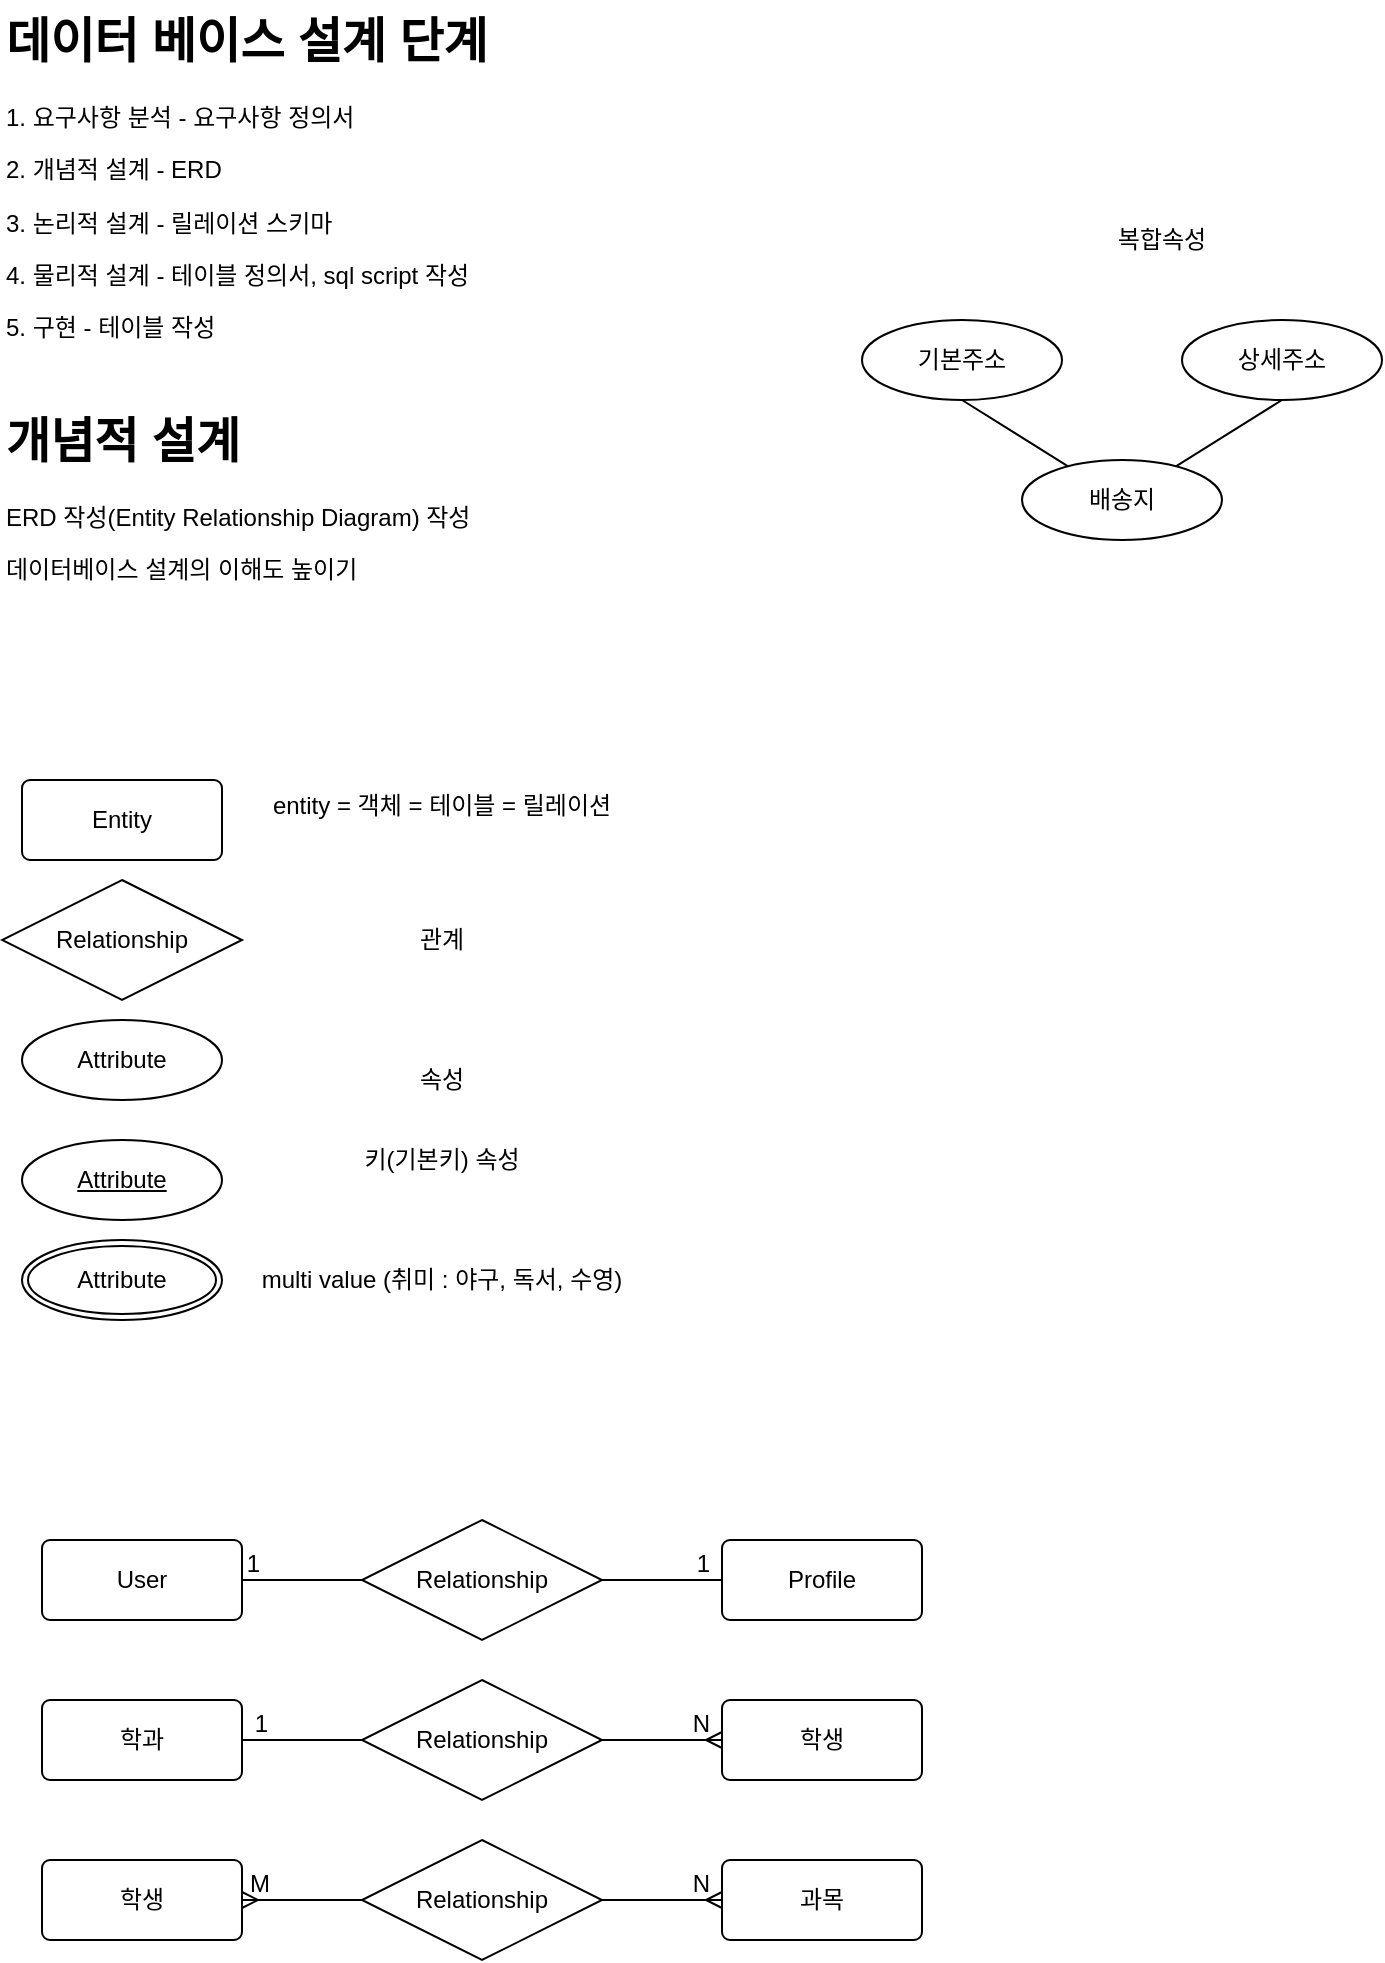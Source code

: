 <mxfile>
    <diagram id="Qbf7YIaGKPMNJorOsxVn" name="개념">
        <mxGraphModel dx="2890" dy="750" grid="1" gridSize="10" guides="1" tooltips="1" connect="1" arrows="1" fold="1" page="1" pageScale="1" pageWidth="850" pageHeight="1100" math="0" shadow="0">
            <root>
                <mxCell id="0"/>
                <mxCell id="1" parent="0"/>
                <mxCell id="ccAEgLOh2SmnxEZ9oQwy-1" value="&lt;h1 style=&quot;margin-top: 0px;&quot;&gt;데이터 베이스 설계 단계&lt;/h1&gt;&lt;p&gt;1. 요구사항 분석 - 요구사항 정의서&lt;/p&gt;&lt;p&gt;2. 개념적 설계 - ERD&lt;/p&gt;&lt;p&gt;3. 논리적 설계 - 릴레이션 스키마&amp;nbsp;&lt;/p&gt;&lt;p&gt;4. 물리적 설계 - 테이블 정의서, sql script 작성&lt;/p&gt;&lt;p&gt;5. 구현 - 테이블 작성&lt;/p&gt;&lt;p&gt;&lt;br&gt;&lt;/p&gt;" style="text;html=1;whiteSpace=wrap;overflow=hidden;rounded=0;" vertex="1" parent="1">
                    <mxGeometry x="-1640" width="360" height="180" as="geometry"/>
                </mxCell>
                <mxCell id="ccAEgLOh2SmnxEZ9oQwy-3" value="&lt;h1 style=&quot;margin-top: 0px;&quot;&gt;개념적 설계&lt;/h1&gt;&lt;p&gt;ERD 작성(Entity Relationship Diagram) 작성&lt;/p&gt;&lt;p&gt;데이터베이스 설계의 이해도 높이기&lt;/p&gt;&lt;p&gt;&lt;br&gt;&lt;/p&gt;" style="text;html=1;whiteSpace=wrap;overflow=hidden;rounded=0;" vertex="1" parent="1">
                    <mxGeometry x="-1640" y="200" width="360" height="120" as="geometry"/>
                </mxCell>
                <mxCell id="ccAEgLOh2SmnxEZ9oQwy-4" value="Entity" style="rounded=1;arcSize=10;whiteSpace=wrap;html=1;align=center;" vertex="1" parent="1">
                    <mxGeometry x="-1630" y="390" width="100" height="40" as="geometry"/>
                </mxCell>
                <mxCell id="ccAEgLOh2SmnxEZ9oQwy-5" value="entity = 객체 = 테이블 = 릴레이션&lt;div&gt;&lt;br&gt;&lt;/div&gt;" style="text;html=1;align=center;verticalAlign=middle;whiteSpace=wrap;rounded=0;" vertex="1" parent="1">
                    <mxGeometry x="-1520" y="390" width="200" height="40" as="geometry"/>
                </mxCell>
                <mxCell id="ccAEgLOh2SmnxEZ9oQwy-7" value="Relationship" style="shape=rhombus;perimeter=rhombusPerimeter;whiteSpace=wrap;html=1;align=center;" vertex="1" parent="1">
                    <mxGeometry x="-1640" y="440" width="120" height="60" as="geometry"/>
                </mxCell>
                <mxCell id="ccAEgLOh2SmnxEZ9oQwy-8" value="관계" style="text;html=1;align=center;verticalAlign=middle;whiteSpace=wrap;rounded=0;" vertex="1" parent="1">
                    <mxGeometry x="-1520" y="450" width="200" height="40" as="geometry"/>
                </mxCell>
                <mxCell id="ccAEgLOh2SmnxEZ9oQwy-14" value="속성" style="text;html=1;align=center;verticalAlign=middle;whiteSpace=wrap;rounded=0;" vertex="1" parent="1">
                    <mxGeometry x="-1520" y="520" width="200" height="40" as="geometry"/>
                </mxCell>
                <mxCell id="ccAEgLOh2SmnxEZ9oQwy-15" value="Attribute" style="ellipse;whiteSpace=wrap;html=1;align=center;" vertex="1" parent="1">
                    <mxGeometry x="-1630" y="510" width="100" height="40" as="geometry"/>
                </mxCell>
                <mxCell id="ccAEgLOh2SmnxEZ9oQwy-16" value="키(기본키) 속성" style="text;html=1;align=center;verticalAlign=middle;whiteSpace=wrap;rounded=0;" vertex="1" parent="1">
                    <mxGeometry x="-1520" y="560" width="200" height="40" as="geometry"/>
                </mxCell>
                <mxCell id="ccAEgLOh2SmnxEZ9oQwy-17" value="Attribute" style="ellipse;whiteSpace=wrap;html=1;align=center;fontStyle=4;" vertex="1" parent="1">
                    <mxGeometry x="-1630" y="570" width="100" height="40" as="geometry"/>
                </mxCell>
                <mxCell id="ccAEgLOh2SmnxEZ9oQwy-18" value="Attribute" style="ellipse;shape=doubleEllipse;margin=3;whiteSpace=wrap;html=1;align=center;" vertex="1" parent="1">
                    <mxGeometry x="-1630" y="620" width="100" height="40" as="geometry"/>
                </mxCell>
                <mxCell id="ccAEgLOh2SmnxEZ9oQwy-19" value="multi value (취미 : 야구, 독서, 수영)" style="text;html=1;align=center;verticalAlign=middle;whiteSpace=wrap;rounded=0;" vertex="1" parent="1">
                    <mxGeometry x="-1520" y="620" width="200" height="40" as="geometry"/>
                </mxCell>
                <mxCell id="ccAEgLOh2SmnxEZ9oQwy-20" value="Relationship" style="shape=rhombus;perimeter=rhombusPerimeter;whiteSpace=wrap;html=1;align=center;" vertex="1" parent="1">
                    <mxGeometry x="-1460" y="760" width="120" height="60" as="geometry"/>
                </mxCell>
                <mxCell id="ccAEgLOh2SmnxEZ9oQwy-21" value="User" style="rounded=1;arcSize=10;whiteSpace=wrap;html=1;align=center;" vertex="1" parent="1">
                    <mxGeometry x="-1620" y="770" width="100" height="40" as="geometry"/>
                </mxCell>
                <mxCell id="ccAEgLOh2SmnxEZ9oQwy-28" value="Profile" style="rounded=1;arcSize=10;whiteSpace=wrap;html=1;align=center;" vertex="1" parent="1">
                    <mxGeometry x="-1280" y="770" width="100" height="40" as="geometry"/>
                </mxCell>
                <mxCell id="ccAEgLOh2SmnxEZ9oQwy-38" value="" style="endArrow=none;html=1;rounded=0;exitX=1;exitY=0.5;exitDx=0;exitDy=0;entryX=0;entryY=0.5;entryDx=0;entryDy=0;" edge="1" parent="1" source="ccAEgLOh2SmnxEZ9oQwy-20" target="ccAEgLOh2SmnxEZ9oQwy-28">
                    <mxGeometry relative="1" as="geometry">
                        <mxPoint x="-1410" y="680" as="sourcePoint"/>
                        <mxPoint x="-1250" y="680" as="targetPoint"/>
                    </mxGeometry>
                </mxCell>
                <mxCell id="ccAEgLOh2SmnxEZ9oQwy-39" value="1" style="resizable=0;html=1;whiteSpace=wrap;align=right;verticalAlign=bottom;" connectable="0" vertex="1" parent="ccAEgLOh2SmnxEZ9oQwy-38">
                    <mxGeometry x="1" relative="1" as="geometry">
                        <mxPoint x="-5" as="offset"/>
                    </mxGeometry>
                </mxCell>
                <mxCell id="ccAEgLOh2SmnxEZ9oQwy-41" value="" style="endArrow=none;html=1;rounded=0;entryX=1;entryY=0.5;entryDx=0;entryDy=0;exitX=0;exitY=0.5;exitDx=0;exitDy=0;" edge="1" parent="1" source="ccAEgLOh2SmnxEZ9oQwy-20" target="ccAEgLOh2SmnxEZ9oQwy-21">
                    <mxGeometry relative="1" as="geometry">
                        <mxPoint x="-1410" y="680" as="sourcePoint"/>
                        <mxPoint x="-1250" y="680" as="targetPoint"/>
                    </mxGeometry>
                </mxCell>
                <mxCell id="ccAEgLOh2SmnxEZ9oQwy-42" value="1" style="resizable=0;html=1;whiteSpace=wrap;align=right;verticalAlign=bottom;" connectable="0" vertex="1" parent="ccAEgLOh2SmnxEZ9oQwy-41">
                    <mxGeometry x="1" relative="1" as="geometry">
                        <mxPoint x="10" as="offset"/>
                    </mxGeometry>
                </mxCell>
                <mxCell id="ccAEgLOh2SmnxEZ9oQwy-43" value="Relationship" style="shape=rhombus;perimeter=rhombusPerimeter;whiteSpace=wrap;html=1;align=center;" vertex="1" parent="1">
                    <mxGeometry x="-1460" y="840" width="120" height="60" as="geometry"/>
                </mxCell>
                <mxCell id="ccAEgLOh2SmnxEZ9oQwy-44" value="학과" style="rounded=1;arcSize=10;whiteSpace=wrap;html=1;align=center;" vertex="1" parent="1">
                    <mxGeometry x="-1620" y="850" width="100" height="40" as="geometry"/>
                </mxCell>
                <mxCell id="ccAEgLOh2SmnxEZ9oQwy-45" value="학생" style="rounded=1;arcSize=10;whiteSpace=wrap;html=1;align=center;" vertex="1" parent="1">
                    <mxGeometry x="-1280" y="850" width="100" height="40" as="geometry"/>
                </mxCell>
                <mxCell id="ccAEgLOh2SmnxEZ9oQwy-46" value="" style="endArrow=ERmany;html=1;rounded=0;exitX=1;exitY=0.5;exitDx=0;exitDy=0;entryX=0;entryY=0.5;entryDx=0;entryDy=0;endFill=0;" edge="1" source="ccAEgLOh2SmnxEZ9oQwy-43" target="ccAEgLOh2SmnxEZ9oQwy-45" parent="1">
                    <mxGeometry relative="1" as="geometry">
                        <mxPoint x="-1410" y="760" as="sourcePoint"/>
                        <mxPoint x="-1250" y="760" as="targetPoint"/>
                    </mxGeometry>
                </mxCell>
                <mxCell id="ccAEgLOh2SmnxEZ9oQwy-47" value="N" style="resizable=0;html=1;whiteSpace=wrap;align=right;verticalAlign=bottom;" connectable="0" vertex="1" parent="ccAEgLOh2SmnxEZ9oQwy-46">
                    <mxGeometry x="1" relative="1" as="geometry">
                        <mxPoint x="-5" as="offset"/>
                    </mxGeometry>
                </mxCell>
                <mxCell id="ccAEgLOh2SmnxEZ9oQwy-48" value="" style="endArrow=none;html=1;rounded=0;entryX=1;entryY=0.5;entryDx=0;entryDy=0;exitX=0;exitY=0.5;exitDx=0;exitDy=0;" edge="1" source="ccAEgLOh2SmnxEZ9oQwy-43" target="ccAEgLOh2SmnxEZ9oQwy-44" parent="1">
                    <mxGeometry relative="1" as="geometry">
                        <mxPoint x="-1410" y="760" as="sourcePoint"/>
                        <mxPoint x="-1250" y="760" as="targetPoint"/>
                    </mxGeometry>
                </mxCell>
                <mxCell id="ccAEgLOh2SmnxEZ9oQwy-49" value="1" style="resizable=0;html=1;whiteSpace=wrap;align=right;verticalAlign=bottom;" connectable="0" vertex="1" parent="ccAEgLOh2SmnxEZ9oQwy-48">
                    <mxGeometry x="1" relative="1" as="geometry">
                        <mxPoint x="14" as="offset"/>
                    </mxGeometry>
                </mxCell>
                <mxCell id="ccAEgLOh2SmnxEZ9oQwy-50" value="Relationship" style="shape=rhombus;perimeter=rhombusPerimeter;whiteSpace=wrap;html=1;align=center;" vertex="1" parent="1">
                    <mxGeometry x="-1460" y="920" width="120" height="60" as="geometry"/>
                </mxCell>
                <mxCell id="ccAEgLOh2SmnxEZ9oQwy-51" value="학생" style="rounded=1;arcSize=10;whiteSpace=wrap;html=1;align=center;" vertex="1" parent="1">
                    <mxGeometry x="-1620" y="930" width="100" height="40" as="geometry"/>
                </mxCell>
                <mxCell id="ccAEgLOh2SmnxEZ9oQwy-52" value="과목" style="rounded=1;arcSize=10;whiteSpace=wrap;html=1;align=center;" vertex="1" parent="1">
                    <mxGeometry x="-1280" y="930" width="100" height="40" as="geometry"/>
                </mxCell>
                <mxCell id="ccAEgLOh2SmnxEZ9oQwy-53" value="" style="endArrow=ERmany;html=1;rounded=0;exitX=1;exitY=0.5;exitDx=0;exitDy=0;entryX=0;entryY=0.5;entryDx=0;entryDy=0;endFill=0;" edge="1" source="ccAEgLOh2SmnxEZ9oQwy-50" target="ccAEgLOh2SmnxEZ9oQwy-52" parent="1">
                    <mxGeometry relative="1" as="geometry">
                        <mxPoint x="-1410" y="840" as="sourcePoint"/>
                        <mxPoint x="-1250" y="840" as="targetPoint"/>
                    </mxGeometry>
                </mxCell>
                <mxCell id="ccAEgLOh2SmnxEZ9oQwy-54" value="N" style="resizable=0;html=1;whiteSpace=wrap;align=right;verticalAlign=bottom;" connectable="0" vertex="1" parent="ccAEgLOh2SmnxEZ9oQwy-53">
                    <mxGeometry x="1" relative="1" as="geometry">
                        <mxPoint x="-5" as="offset"/>
                    </mxGeometry>
                </mxCell>
                <mxCell id="ccAEgLOh2SmnxEZ9oQwy-55" value="" style="endArrow=ERmany;html=1;rounded=0;entryX=1;entryY=0.5;entryDx=0;entryDy=0;exitX=0;exitY=0.5;exitDx=0;exitDy=0;endFill=0;" edge="1" source="ccAEgLOh2SmnxEZ9oQwy-50" target="ccAEgLOh2SmnxEZ9oQwy-51" parent="1">
                    <mxGeometry relative="1" as="geometry">
                        <mxPoint x="-1410" y="840" as="sourcePoint"/>
                        <mxPoint x="-1250" y="840" as="targetPoint"/>
                    </mxGeometry>
                </mxCell>
                <mxCell id="ccAEgLOh2SmnxEZ9oQwy-56" value="M" style="resizable=0;html=1;whiteSpace=wrap;align=right;verticalAlign=bottom;" connectable="0" vertex="1" parent="ccAEgLOh2SmnxEZ9oQwy-55">
                    <mxGeometry x="1" relative="1" as="geometry">
                        <mxPoint x="15" as="offset"/>
                    </mxGeometry>
                </mxCell>
                <mxCell id="gQLeDRy-Jhv3SoEyOi1N-6" style="edgeStyle=none;html=1;entryX=0.5;entryY=1;entryDx=0;entryDy=0;endArrow=none;endFill=0;" edge="1" parent="1" source="gQLeDRy-Jhv3SoEyOi1N-8" target="gQLeDRy-Jhv3SoEyOi1N-9">
                    <mxGeometry relative="1" as="geometry"/>
                </mxCell>
                <mxCell id="gQLeDRy-Jhv3SoEyOi1N-7" style="edgeStyle=none;html=1;entryX=0.5;entryY=1;entryDx=0;entryDy=0;endArrow=none;endFill=0;" edge="1" parent="1" source="gQLeDRy-Jhv3SoEyOi1N-8" target="gQLeDRy-Jhv3SoEyOi1N-10">
                    <mxGeometry relative="1" as="geometry"/>
                </mxCell>
                <mxCell id="gQLeDRy-Jhv3SoEyOi1N-8" value="배송지" style="ellipse;whiteSpace=wrap;html=1;align=center;" vertex="1" parent="1">
                    <mxGeometry x="-1130" y="230" width="100" height="40" as="geometry"/>
                </mxCell>
                <mxCell id="gQLeDRy-Jhv3SoEyOi1N-9" value="기본주소" style="ellipse;whiteSpace=wrap;html=1;align=center;" vertex="1" parent="1">
                    <mxGeometry x="-1210" y="160" width="100" height="40" as="geometry"/>
                </mxCell>
                <mxCell id="gQLeDRy-Jhv3SoEyOi1N-10" value="상세주소" style="ellipse;whiteSpace=wrap;html=1;align=center;" vertex="1" parent="1">
                    <mxGeometry x="-1050" y="160" width="100" height="40" as="geometry"/>
                </mxCell>
                <mxCell id="gQLeDRy-Jhv3SoEyOi1N-12" value="복합속성" style="text;html=1;align=center;verticalAlign=middle;whiteSpace=wrap;rounded=0;" vertex="1" parent="1">
                    <mxGeometry x="-1170" y="90" width="220" height="60" as="geometry"/>
                </mxCell>
            </root>
        </mxGraphModel>
    </diagram>
    <diagram id="JrJF6AKVrJTqNXqFZYfB" name="한빛 ERD">
        <mxGraphModel dx="1471" dy="926" grid="1" gridSize="10" guides="1" tooltips="1" connect="1" arrows="1" fold="1" page="1" pageScale="1" pageWidth="850" pageHeight="1100" math="0" shadow="0">
            <root>
                <mxCell id="0"/>
                <mxCell id="1" parent="0"/>
                <mxCell id="2" value="회원" style="rounded=0;whiteSpace=wrap;html=1;" vertex="1" parent="1">
                    <mxGeometry x="240" y="230" width="80" height="40" as="geometry"/>
                </mxCell>
                <mxCell id="-VrtZMWIhvwJJNjz-F4I-7" style="edgeStyle=none;html=1;entryX=0;entryY=0.5;entryDx=0;entryDy=0;endArrow=none;endFill=0;" edge="1" parent="1" source="-VrtZMWIhvwJJNjz-F4I-2" target="2">
                    <mxGeometry relative="1" as="geometry"/>
                </mxCell>
                <mxCell id="-VrtZMWIhvwJJNjz-F4I-2" value="아이디" style="ellipse;whiteSpace=wrap;html=1;align=center;fontStyle=4;" vertex="1" parent="1">
                    <mxGeometry x="20" y="110" width="100" height="40" as="geometry"/>
                </mxCell>
                <mxCell id="-VrtZMWIhvwJJNjz-F4I-8" style="edgeStyle=none;html=1;entryX=0;entryY=0.5;entryDx=0;entryDy=0;endArrow=none;endFill=0;" edge="1" parent="1" source="-VrtZMWIhvwJJNjz-F4I-3" target="2">
                    <mxGeometry relative="1" as="geometry"/>
                </mxCell>
                <mxCell id="-VrtZMWIhvwJJNjz-F4I-3" value="비밀번호" style="ellipse;whiteSpace=wrap;html=1;align=center;" vertex="1" parent="1">
                    <mxGeometry x="20" y="170" width="100" height="40" as="geometry"/>
                </mxCell>
                <mxCell id="-VrtZMWIhvwJJNjz-F4I-10" style="edgeStyle=none;html=1;entryX=0;entryY=0.5;entryDx=0;entryDy=0;endArrow=none;endFill=0;" edge="1" parent="1" source="-VrtZMWIhvwJJNjz-F4I-4" target="2">
                    <mxGeometry relative="1" as="geometry"/>
                </mxCell>
                <mxCell id="-VrtZMWIhvwJJNjz-F4I-4" value="나이" style="ellipse;whiteSpace=wrap;html=1;align=center;" vertex="1" parent="1">
                    <mxGeometry x="20" y="290" width="100" height="40" as="geometry"/>
                </mxCell>
                <mxCell id="-VrtZMWIhvwJJNjz-F4I-9" style="edgeStyle=none;html=1;endArrow=none;endFill=0;" edge="1" parent="1" source="-VrtZMWIhvwJJNjz-F4I-5">
                    <mxGeometry relative="1" as="geometry">
                        <mxPoint x="240" y="250" as="targetPoint"/>
                    </mxGeometry>
                </mxCell>
                <mxCell id="-VrtZMWIhvwJJNjz-F4I-5" value="이름" style="ellipse;whiteSpace=wrap;html=1;align=center;" vertex="1" parent="1">
                    <mxGeometry x="20" y="230" width="100" height="40" as="geometry"/>
                </mxCell>
                <mxCell id="-VrtZMWIhvwJJNjz-F4I-11" style="edgeStyle=none;html=1;entryX=0;entryY=0.5;entryDx=0;entryDy=0;endArrow=none;endFill=0;" edge="1" parent="1" source="-VrtZMWIhvwJJNjz-F4I-6" target="2">
                    <mxGeometry relative="1" as="geometry"/>
                </mxCell>
                <mxCell id="-VrtZMWIhvwJJNjz-F4I-6" value="직업" style="ellipse;whiteSpace=wrap;html=1;align=center;" vertex="1" parent="1">
                    <mxGeometry x="20" y="350" width="100" height="40" as="geometry"/>
                </mxCell>
                <mxCell id="jfLKCsRfH_tHI7IBwAJo-3" style="edgeStyle=none;html=1;entryX=0;entryY=0.5;entryDx=0;entryDy=0;endArrow=none;endFill=0;" edge="1" parent="1" target="jfLKCsRfH_tHI7IBwAJo-2">
                    <mxGeometry relative="1" as="geometry">
                        <mxPoint x="640" y="250" as="sourcePoint"/>
                    </mxGeometry>
                </mxCell>
                <mxCell id="-VrtZMWIhvwJJNjz-F4I-14" value="상품" style="rounded=0;whiteSpace=wrap;html=1;" vertex="1" parent="1">
                    <mxGeometry x="560" y="230" width="80" height="40" as="geometry"/>
                </mxCell>
                <mxCell id="-VrtZMWIhvwJJNjz-F4I-22" style="edgeStyle=none;html=1;entryX=1;entryY=0.5;entryDx=0;entryDy=0;endArrow=none;endFill=0;" edge="1" parent="1" source="-VrtZMWIhvwJJNjz-F4I-15" target="-VrtZMWIhvwJJNjz-F4I-14">
                    <mxGeometry relative="1" as="geometry"/>
                </mxCell>
                <mxCell id="-VrtZMWIhvwJJNjz-F4I-15" value="상품번호" style="ellipse;whiteSpace=wrap;html=1;align=center;fontStyle=4;" vertex="1" parent="1">
                    <mxGeometry x="650" y="90" width="100" height="40" as="geometry"/>
                </mxCell>
                <mxCell id="-VrtZMWIhvwJJNjz-F4I-23" style="edgeStyle=none;html=1;endArrow=none;endFill=0;" edge="1" parent="1" source="-VrtZMWIhvwJJNjz-F4I-18">
                    <mxGeometry relative="1" as="geometry">
                        <mxPoint x="640" y="250" as="targetPoint"/>
                    </mxGeometry>
                </mxCell>
                <mxCell id="-VrtZMWIhvwJJNjz-F4I-18" value="상품명" style="ellipse;whiteSpace=wrap;html=1;align=center;" vertex="1" parent="1">
                    <mxGeometry x="730" y="200" width="100" height="40" as="geometry"/>
                </mxCell>
                <mxCell id="-VrtZMWIhvwJJNjz-F4I-25" style="edgeStyle=none;html=1;entryX=1;entryY=0.5;entryDx=0;entryDy=0;endArrow=none;endFill=0;" edge="1" parent="1" source="-VrtZMWIhvwJJNjz-F4I-19" target="-VrtZMWIhvwJJNjz-F4I-14">
                    <mxGeometry relative="1" as="geometry"/>
                </mxCell>
                <mxCell id="-VrtZMWIhvwJJNjz-F4I-19" value="단가" style="ellipse;whiteSpace=wrap;html=1;align=center;" vertex="1" parent="1">
                    <mxGeometry x="610" y="360" width="100" height="40" as="geometry"/>
                </mxCell>
                <mxCell id="-VrtZMWIhvwJJNjz-F4I-24" style="edgeStyle=none;html=1;entryX=1;entryY=0.5;entryDx=0;entryDy=0;endArrow=none;endFill=0;" edge="1" parent="1" source="-VrtZMWIhvwJJNjz-F4I-20" target="-VrtZMWIhvwJJNjz-F4I-14">
                    <mxGeometry relative="1" as="geometry"/>
                </mxCell>
                <mxCell id="-VrtZMWIhvwJJNjz-F4I-20" value="재고량" style="ellipse;whiteSpace=wrap;html=1;align=center;" vertex="1" parent="1">
                    <mxGeometry x="710" y="340" width="100" height="40" as="geometry"/>
                </mxCell>
                <mxCell id="-VrtZMWIhvwJJNjz-F4I-26" value="제조업체" style="rounded=0;whiteSpace=wrap;html=1;" vertex="1" parent="1">
                    <mxGeometry x="560" y="660" width="80" height="40" as="geometry"/>
                </mxCell>
                <mxCell id="-VrtZMWIhvwJJNjz-F4I-27" style="edgeStyle=none;html=1;entryX=1;entryY=0.5;entryDx=0;entryDy=0;endArrow=none;endFill=0;" edge="1" source="-VrtZMWIhvwJJNjz-F4I-28" target="-VrtZMWIhvwJJNjz-F4I-26" parent="1">
                    <mxGeometry relative="1" as="geometry"/>
                </mxCell>
                <mxCell id="-VrtZMWIhvwJJNjz-F4I-28" value="업체코드" style="ellipse;whiteSpace=wrap;html=1;align=center;fontStyle=4;" vertex="1" parent="1">
                    <mxGeometry x="730" y="540" width="100" height="40" as="geometry"/>
                </mxCell>
                <mxCell id="-VrtZMWIhvwJJNjz-F4I-29" style="edgeStyle=none;html=1;endArrow=none;endFill=0;" edge="1" source="-VrtZMWIhvwJJNjz-F4I-30" parent="1">
                    <mxGeometry relative="1" as="geometry">
                        <mxPoint x="640" y="680" as="targetPoint"/>
                    </mxGeometry>
                </mxCell>
                <mxCell id="-VrtZMWIhvwJJNjz-F4I-30" value="업체명" style="ellipse;whiteSpace=wrap;html=1;align=center;" vertex="1" parent="1">
                    <mxGeometry x="730" y="600" width="100" height="40" as="geometry"/>
                </mxCell>
                <mxCell id="-VrtZMWIhvwJJNjz-F4I-31" style="edgeStyle=none;html=1;entryX=1;entryY=0.5;entryDx=0;entryDy=0;endArrow=none;endFill=0;" edge="1" source="-VrtZMWIhvwJJNjz-F4I-32" target="-VrtZMWIhvwJJNjz-F4I-26" parent="1">
                    <mxGeometry relative="1" as="geometry"/>
                </mxCell>
                <mxCell id="-VrtZMWIhvwJJNjz-F4I-32" value="위치" style="ellipse;whiteSpace=wrap;html=1;align=center;" vertex="1" parent="1">
                    <mxGeometry x="730" y="720" width="100" height="40" as="geometry"/>
                </mxCell>
                <mxCell id="-VrtZMWIhvwJJNjz-F4I-33" style="edgeStyle=none;html=1;entryX=1;entryY=0.5;entryDx=0;entryDy=0;endArrow=none;endFill=0;" edge="1" source="-VrtZMWIhvwJJNjz-F4I-34" target="-VrtZMWIhvwJJNjz-F4I-26" parent="1">
                    <mxGeometry relative="1" as="geometry"/>
                </mxCell>
                <mxCell id="-VrtZMWIhvwJJNjz-F4I-34" value="전화번호" style="ellipse;whiteSpace=wrap;html=1;align=center;" vertex="1" parent="1">
                    <mxGeometry x="730" y="660" width="100" height="40" as="geometry"/>
                </mxCell>
                <mxCell id="-VrtZMWIhvwJJNjz-F4I-36" style="edgeStyle=none;html=1;endArrow=none;endFill=0;" edge="1" parent="1" source="-VrtZMWIhvwJJNjz-F4I-35">
                    <mxGeometry relative="1" as="geometry">
                        <mxPoint x="640" y="680" as="targetPoint"/>
                    </mxGeometry>
                </mxCell>
                <mxCell id="-VrtZMWIhvwJJNjz-F4I-35" value="담당자" style="ellipse;whiteSpace=wrap;html=1;align=center;" vertex="1" parent="1">
                    <mxGeometry x="730" y="780" width="100" height="40" as="geometry"/>
                </mxCell>
                <mxCell id="-VrtZMWIhvwJJNjz-F4I-37" value="게시글" style="rounded=0;whiteSpace=wrap;html=1;" vertex="1" parent="1">
                    <mxGeometry x="240" y="660" width="80" height="40" as="geometry"/>
                </mxCell>
                <mxCell id="-VrtZMWIhvwJJNjz-F4I-38" style="edgeStyle=none;html=1;entryX=0;entryY=0.5;entryDx=0;entryDy=0;endArrow=none;endFill=0;exitX=1;exitY=1;exitDx=0;exitDy=0;" edge="1" source="-VrtZMWIhvwJJNjz-F4I-39" target="-VrtZMWIhvwJJNjz-F4I-37" parent="1">
                    <mxGeometry relative="1" as="geometry"/>
                </mxCell>
                <mxCell id="-VrtZMWIhvwJJNjz-F4I-39" value="글번호" style="ellipse;whiteSpace=wrap;html=1;align=center;fontStyle=4;" vertex="1" parent="1">
                    <mxGeometry x="20" y="570" width="100" height="40" as="geometry"/>
                </mxCell>
                <mxCell id="-VrtZMWIhvwJJNjz-F4I-40" style="edgeStyle=none;html=1;entryX=0;entryY=0.5;entryDx=0;entryDy=0;endArrow=none;endFill=0;" edge="1" source="-VrtZMWIhvwJJNjz-F4I-41" target="-VrtZMWIhvwJJNjz-F4I-37" parent="1">
                    <mxGeometry relative="1" as="geometry"/>
                </mxCell>
                <mxCell id="-VrtZMWIhvwJJNjz-F4I-41" value="제목" style="ellipse;whiteSpace=wrap;html=1;align=center;" vertex="1" parent="1">
                    <mxGeometry x="20" y="630" width="100" height="40" as="geometry"/>
                </mxCell>
                <mxCell id="-VrtZMWIhvwJJNjz-F4I-42" style="edgeStyle=none;html=1;entryX=0;entryY=0.5;entryDx=0;entryDy=0;endArrow=none;endFill=0;" edge="1" source="-VrtZMWIhvwJJNjz-F4I-43" target="-VrtZMWIhvwJJNjz-F4I-37" parent="1">
                    <mxGeometry relative="1" as="geometry"/>
                </mxCell>
                <mxCell id="-VrtZMWIhvwJJNjz-F4I-43" value="작성일" style="ellipse;whiteSpace=wrap;html=1;align=center;" vertex="1" parent="1">
                    <mxGeometry x="20" y="750" width="100" height="40" as="geometry"/>
                </mxCell>
                <mxCell id="-VrtZMWIhvwJJNjz-F4I-44" style="edgeStyle=none;html=1;endArrow=none;endFill=0;" edge="1" source="-VrtZMWIhvwJJNjz-F4I-45" parent="1">
                    <mxGeometry relative="1" as="geometry">
                        <mxPoint x="240" y="680" as="targetPoint"/>
                    </mxGeometry>
                </mxCell>
                <mxCell id="-VrtZMWIhvwJJNjz-F4I-45" value="내용" style="ellipse;whiteSpace=wrap;html=1;align=center;" vertex="1" parent="1">
                    <mxGeometry x="20" y="690" width="100" height="40" as="geometry"/>
                </mxCell>
                <mxCell id="-VrtZMWIhvwJJNjz-F4I-52" value="" style="endArrow=none;html=1;rounded=0;entryX=0;entryY=0.5;entryDx=0;entryDy=0;" edge="1" parent="1" target="-VrtZMWIhvwJJNjz-F4I-14">
                    <mxGeometry relative="1" as="geometry">
                        <mxPoint x="320" y="249.5" as="sourcePoint"/>
                        <mxPoint x="480" y="249.5" as="targetPoint"/>
                    </mxGeometry>
                </mxCell>
                <mxCell id="-VrtZMWIhvwJJNjz-F4I-53" value="M" style="resizable=0;html=1;whiteSpace=wrap;align=left;verticalAlign=bottom;" connectable="0" vertex="1" parent="-VrtZMWIhvwJJNjz-F4I-52">
                    <mxGeometry x="-1" relative="1" as="geometry"/>
                </mxCell>
                <mxCell id="-VrtZMWIhvwJJNjz-F4I-54" value="N" style="resizable=0;html=1;whiteSpace=wrap;align=right;verticalAlign=bottom;" connectable="0" vertex="1" parent="-VrtZMWIhvwJJNjz-F4I-52">
                    <mxGeometry x="1" relative="1" as="geometry"/>
                </mxCell>
                <mxCell id="-VrtZMWIhvwJJNjz-F4I-48" value="주문" style="shape=rhombus;perimeter=rhombusPerimeter;whiteSpace=wrap;html=1;align=center;" vertex="1" parent="1">
                    <mxGeometry x="380" y="220" width="120" height="60" as="geometry"/>
                </mxCell>
                <mxCell id="-VrtZMWIhvwJJNjz-F4I-55" value="공급" style="shape=rhombus;perimeter=rhombusPerimeter;whiteSpace=wrap;html=1;align=center;" vertex="1" parent="1">
                    <mxGeometry x="540" y="440" width="120" height="60" as="geometry"/>
                </mxCell>
                <mxCell id="-VrtZMWIhvwJJNjz-F4I-62" value="" style="shape=link;html=1;rounded=0;exitX=0.5;exitY=1;exitDx=0;exitDy=0;" edge="1" parent="1" source="-VrtZMWIhvwJJNjz-F4I-14" target="-VrtZMWIhvwJJNjz-F4I-55">
                    <mxGeometry relative="1" as="geometry">
                        <mxPoint x="410" y="440" as="sourcePoint"/>
                        <mxPoint x="570" y="440" as="targetPoint"/>
                    </mxGeometry>
                </mxCell>
                <mxCell id="-VrtZMWIhvwJJNjz-F4I-66" value="N" style="edgeLabel;html=1;align=center;verticalAlign=middle;resizable=0;points=[];" vertex="1" connectable="0" parent="-VrtZMWIhvwJJNjz-F4I-62">
                    <mxGeometry x="-0.8" y="-1" relative="1" as="geometry">
                        <mxPoint x="-9" y="-8" as="offset"/>
                    </mxGeometry>
                </mxCell>
                <mxCell id="-VrtZMWIhvwJJNjz-F4I-64" value="" style="endArrow=none;html=1;rounded=0;entryX=0.5;entryY=0;entryDx=0;entryDy=0;exitX=0.5;exitY=1;exitDx=0;exitDy=0;" edge="1" parent="1" source="-VrtZMWIhvwJJNjz-F4I-55" target="-VrtZMWIhvwJJNjz-F4I-26">
                    <mxGeometry relative="1" as="geometry">
                        <mxPoint x="410" y="440" as="sourcePoint"/>
                        <mxPoint x="570" y="440" as="targetPoint"/>
                    </mxGeometry>
                </mxCell>
                <mxCell id="-VrtZMWIhvwJJNjz-F4I-65" value="1" style="resizable=0;html=1;whiteSpace=wrap;align=right;verticalAlign=bottom;" connectable="0" vertex="1" parent="-VrtZMWIhvwJJNjz-F4I-64">
                    <mxGeometry x="1" relative="1" as="geometry"/>
                </mxCell>
                <mxCell id="-VrtZMWIhvwJJNjz-F4I-68" value="" style="endArrow=none;html=1;rounded=0;exitX=0.5;exitY=1;exitDx=0;exitDy=0;entryX=0.5;entryY=0;entryDx=0;entryDy=0;" edge="1" parent="1" source="2" target="-VrtZMWIhvwJJNjz-F4I-37">
                    <mxGeometry relative="1" as="geometry">
                        <mxPoint x="410" y="440" as="sourcePoint"/>
                        <mxPoint x="570" y="440" as="targetPoint"/>
                    </mxGeometry>
                </mxCell>
                <mxCell id="-VrtZMWIhvwJJNjz-F4I-69" value="N" style="resizable=0;html=1;whiteSpace=wrap;align=left;verticalAlign=bottom;" connectable="0" vertex="1" parent="-VrtZMWIhvwJJNjz-F4I-68">
                    <mxGeometry x="-1" relative="1" as="geometry">
                        <mxPoint y="390" as="offset"/>
                    </mxGeometry>
                </mxCell>
                <mxCell id="-VrtZMWIhvwJJNjz-F4I-70" value="1" style="resizable=0;html=1;whiteSpace=wrap;align=right;verticalAlign=bottom;" connectable="0" vertex="1" parent="-VrtZMWIhvwJJNjz-F4I-68">
                    <mxGeometry x="1" relative="1" as="geometry">
                        <mxPoint x="11" y="-369" as="offset"/>
                    </mxGeometry>
                </mxCell>
                <mxCell id="-VrtZMWIhvwJJNjz-F4I-67" value="작성" style="shape=rhombus;perimeter=rhombusPerimeter;whiteSpace=wrap;html=1;align=center;" vertex="1" parent="1">
                    <mxGeometry x="220" y="440" width="120" height="60" as="geometry"/>
                </mxCell>
                <mxCell id="-VrtZMWIhvwJJNjz-F4I-76" style="edgeStyle=none;html=1;entryX=1;entryY=0;entryDx=0;entryDy=0;endArrow=none;endFill=0;" edge="1" parent="1" source="-VrtZMWIhvwJJNjz-F4I-71" target="-VrtZMWIhvwJJNjz-F4I-55">
                    <mxGeometry relative="1" as="geometry"/>
                </mxCell>
                <mxCell id="-VrtZMWIhvwJJNjz-F4I-71" value="공급일자" style="ellipse;whiteSpace=wrap;html=1;align=center;" vertex="1" parent="1">
                    <mxGeometry x="730" y="410" width="100" height="40" as="geometry"/>
                </mxCell>
                <mxCell id="-VrtZMWIhvwJJNjz-F4I-77" style="edgeStyle=none;html=1;entryX=1;entryY=1;entryDx=0;entryDy=0;endArrow=none;endFill=0;" edge="1" parent="1" source="-VrtZMWIhvwJJNjz-F4I-72" target="-VrtZMWIhvwJJNjz-F4I-55">
                    <mxGeometry relative="1" as="geometry"/>
                </mxCell>
                <mxCell id="-VrtZMWIhvwJJNjz-F4I-72" value="공급량" style="ellipse;whiteSpace=wrap;html=1;align=center;" vertex="1" parent="1">
                    <mxGeometry x="730" y="480" width="100" height="40" as="geometry"/>
                </mxCell>
                <mxCell id="-VrtZMWIhvwJJNjz-F4I-81" style="edgeStyle=none;html=1;endArrow=none;endFill=0;" edge="1" parent="1" source="-VrtZMWIhvwJJNjz-F4I-73">
                    <mxGeometry relative="1" as="geometry">
                        <mxPoint x="440" y="220" as="targetPoint"/>
                    </mxGeometry>
                </mxCell>
                <mxCell id="-VrtZMWIhvwJJNjz-F4I-73" value="주문일자" style="ellipse;whiteSpace=wrap;html=1;align=center;" vertex="1" parent="1">
                    <mxGeometry x="540" y="130" width="100" height="40" as="geometry"/>
                </mxCell>
                <mxCell id="-VrtZMWIhvwJJNjz-F4I-79" style="edgeStyle=none;html=1;entryX=0.5;entryY=0;entryDx=0;entryDy=0;endArrow=none;endFill=0;" edge="1" parent="1" source="-VrtZMWIhvwJJNjz-F4I-74" target="-VrtZMWIhvwJJNjz-F4I-48">
                    <mxGeometry relative="1" as="geometry"/>
                </mxCell>
                <mxCell id="-VrtZMWIhvwJJNjz-F4I-74" value="주문수량" style="ellipse;whiteSpace=wrap;html=1;align=center;" vertex="1" parent="1">
                    <mxGeometry x="320" y="80" width="100" height="40" as="geometry"/>
                </mxCell>
                <mxCell id="-VrtZMWIhvwJJNjz-F4I-82" style="edgeStyle=none;html=1;entryX=0.5;entryY=0;entryDx=0;entryDy=0;endArrow=none;endFill=0;" edge="1" parent="1" source="-VrtZMWIhvwJJNjz-F4I-75" target="-VrtZMWIhvwJJNjz-F4I-48">
                    <mxGeometry relative="1" as="geometry"/>
                </mxCell>
                <mxCell id="-VrtZMWIhvwJJNjz-F4I-75" value="주문번호" style="ellipse;whiteSpace=wrap;html=1;align=center;fontStyle=4;" vertex="1" parent="1">
                    <mxGeometry x="240" y="130" width="100" height="40" as="geometry"/>
                </mxCell>
                <mxCell id="-VrtZMWIhvwJJNjz-F4I-80" style="edgeStyle=none;html=1;entryX=0.5;entryY=0;entryDx=0;entryDy=0;endArrow=none;endFill=0;" edge="1" parent="1" source="-VrtZMWIhvwJJNjz-F4I-78" target="-VrtZMWIhvwJJNjz-F4I-48">
                    <mxGeometry relative="1" as="geometry"/>
                </mxCell>
                <mxCell id="M8rj8ZOj0OkdC2IQEwYn-4" style="edgeStyle=none;html=1;entryX=0.5;entryY=1;entryDx=0;entryDy=0;endArrow=none;endFill=0;" edge="1" parent="1" source="-VrtZMWIhvwJJNjz-F4I-78" target="M8rj8ZOj0OkdC2IQEwYn-2">
                    <mxGeometry relative="1" as="geometry"/>
                </mxCell>
                <mxCell id="M8rj8ZOj0OkdC2IQEwYn-5" style="edgeStyle=none;html=1;entryX=0.5;entryY=1;entryDx=0;entryDy=0;endArrow=none;endFill=0;" edge="1" parent="1" source="-VrtZMWIhvwJJNjz-F4I-78" target="M8rj8ZOj0OkdC2IQEwYn-3">
                    <mxGeometry relative="1" as="geometry"/>
                </mxCell>
                <mxCell id="-VrtZMWIhvwJJNjz-F4I-78" value="배송지" style="ellipse;whiteSpace=wrap;html=1;align=center;" vertex="1" parent="1">
                    <mxGeometry x="460" y="80" width="100" height="40" as="geometry"/>
                </mxCell>
                <mxCell id="M8rj8ZOj0OkdC2IQEwYn-2" value="기본주소" style="ellipse;whiteSpace=wrap;html=1;align=center;" vertex="1" parent="1">
                    <mxGeometry x="375" y="20" width="100" height="40" as="geometry"/>
                </mxCell>
                <mxCell id="M8rj8ZOj0OkdC2IQEwYn-3" value="상세주소" style="ellipse;whiteSpace=wrap;html=1;align=center;" vertex="1" parent="1">
                    <mxGeometry x="590" y="20" width="100" height="40" as="geometry"/>
                </mxCell>
                <mxCell id="jfLKCsRfH_tHI7IBwAJo-2" value="상품명" style="ellipse;whiteSpace=wrap;html=1;align=center;" vertex="1" parent="1">
                    <mxGeometry x="720" y="140" width="100" height="40" as="geometry"/>
                </mxCell>
                <mxCell id="jfLKCsRfH_tHI7IBwAJo-5" style="edgeStyle=none;html=1;endArrow=none;endFill=0;" edge="1" parent="1" source="jfLKCsRfH_tHI7IBwAJo-4">
                    <mxGeometry relative="1" as="geometry">
                        <mxPoint x="640" y="250" as="targetPoint"/>
                    </mxGeometry>
                </mxCell>
                <mxCell id="jfLKCsRfH_tHI7IBwAJo-4" value="제품색상" style="ellipse;shape=doubleEllipse;margin=3;whiteSpace=wrap;html=1;align=center;" vertex="1" parent="1">
                    <mxGeometry x="710" y="280" width="100" height="40" as="geometry"/>
                </mxCell>
            </root>
        </mxGraphModel>
    </diagram>
    <diagram id="ktmKI5wgtOtfUzx6x6rt" name="한빛릴레이션">
        <mxGraphModel dx="2100" dy="787" grid="1" gridSize="10" guides="1" tooltips="1" connect="1" arrows="1" fold="1" page="1" pageScale="1" pageWidth="850" pageHeight="1100" math="0" shadow="0">
            <root>
                <mxCell id="0"/>
                <mxCell id="1" parent="0"/>
                <mxCell id="xFrkPqth60PTMveqYik8-1" value="&lt;h1 style=&quot;margin-top: 0px;&quot;&gt;릴레이션 스키마(관계데이터모델)&lt;/h1&gt;&lt;div&gt;1. 모든 개체는 릴레이션으로 변환한다.&lt;/div&gt;&lt;div&gt;2. 다대다 관계는 릴레이션으로 변환한다.&lt;/div&gt;&lt;div&gt;3. 일대다 관계는 외래키로 표현한다. (1쪽이 &lt;span style=&quot;white-space: pre;&quot;&gt;&#x9;&lt;/span&gt;외래키(&lt;span style=&quot;white-space: pre;&quot;&gt;F&lt;/span&gt;K))&lt;/div&gt;&lt;div&gt;4. 일대일 관계는 외래키로 표현한다.&lt;/div&gt;&lt;div&gt;5. 다중값 속성은 릴레이션으로 변환한다.&lt;/div&gt;" style="text;html=1;whiteSpace=wrap;overflow=hidden;rounded=0;" vertex="1" parent="1">
                    <mxGeometry x="40" y="40" width="380" height="140" as="geometry"/>
                </mxCell>
                <mxCell id="xFrkPqth60PTMveqYik8-2" value="회원" style="shape=table;startSize=30;container=1;collapsible=1;childLayout=tableLayout;fixedRows=1;rowLines=0;fontStyle=1;align=center;resizeLast=1;html=1;" vertex="1" parent="1">
                    <mxGeometry x="-30" y="230" width="180" height="180" as="geometry"/>
                </mxCell>
                <mxCell id="xFrkPqth60PTMveqYik8-3" value="" style="shape=tableRow;horizontal=0;startSize=0;swimlaneHead=0;swimlaneBody=0;fillColor=none;collapsible=0;dropTarget=0;points=[[0,0.5],[1,0.5]];portConstraint=eastwest;top=0;left=0;right=0;bottom=1;" vertex="1" parent="xFrkPqth60PTMveqYik8-2">
                    <mxGeometry y="30" width="180" height="30" as="geometry"/>
                </mxCell>
                <mxCell id="xFrkPqth60PTMveqYik8-4" value="PK" style="shape=partialRectangle;connectable=0;fillColor=none;top=0;left=0;bottom=0;right=0;fontStyle=1;overflow=hidden;whiteSpace=wrap;html=1;" vertex="1" parent="xFrkPqth60PTMveqYik8-3">
                    <mxGeometry width="30" height="30" as="geometry">
                        <mxRectangle width="30" height="30" as="alternateBounds"/>
                    </mxGeometry>
                </mxCell>
                <mxCell id="xFrkPqth60PTMveqYik8-5" value="아이디" style="shape=partialRectangle;connectable=0;fillColor=none;top=0;left=0;bottom=0;right=0;align=left;spacingLeft=6;fontStyle=5;overflow=hidden;whiteSpace=wrap;html=1;" vertex="1" parent="xFrkPqth60PTMveqYik8-3">
                    <mxGeometry x="30" width="150" height="30" as="geometry">
                        <mxRectangle width="150" height="30" as="alternateBounds"/>
                    </mxGeometry>
                </mxCell>
                <mxCell id="xFrkPqth60PTMveqYik8-6" value="" style="shape=tableRow;horizontal=0;startSize=0;swimlaneHead=0;swimlaneBody=0;fillColor=none;collapsible=0;dropTarget=0;points=[[0,0.5],[1,0.5]];portConstraint=eastwest;top=0;left=0;right=0;bottom=0;" vertex="1" parent="xFrkPqth60PTMveqYik8-2">
                    <mxGeometry y="60" width="180" height="30" as="geometry"/>
                </mxCell>
                <mxCell id="xFrkPqth60PTMveqYik8-7" value="" style="shape=partialRectangle;connectable=0;fillColor=none;top=0;left=0;bottom=0;right=0;editable=1;overflow=hidden;whiteSpace=wrap;html=1;" vertex="1" parent="xFrkPqth60PTMveqYik8-6">
                    <mxGeometry width="30" height="30" as="geometry">
                        <mxRectangle width="30" height="30" as="alternateBounds"/>
                    </mxGeometry>
                </mxCell>
                <mxCell id="xFrkPqth60PTMveqYik8-8" value="비밀번호" style="shape=partialRectangle;connectable=0;fillColor=none;top=0;left=0;bottom=0;right=0;align=left;spacingLeft=6;overflow=hidden;whiteSpace=wrap;html=1;" vertex="1" parent="xFrkPqth60PTMveqYik8-6">
                    <mxGeometry x="30" width="150" height="30" as="geometry">
                        <mxRectangle width="150" height="30" as="alternateBounds"/>
                    </mxGeometry>
                </mxCell>
                <mxCell id="xFrkPqth60PTMveqYik8-9" value="" style="shape=tableRow;horizontal=0;startSize=0;swimlaneHead=0;swimlaneBody=0;fillColor=none;collapsible=0;dropTarget=0;points=[[0,0.5],[1,0.5]];portConstraint=eastwest;top=0;left=0;right=0;bottom=0;" vertex="1" parent="xFrkPqth60PTMveqYik8-2">
                    <mxGeometry y="90" width="180" height="30" as="geometry"/>
                </mxCell>
                <mxCell id="xFrkPqth60PTMveqYik8-10" value="" style="shape=partialRectangle;connectable=0;fillColor=none;top=0;left=0;bottom=0;right=0;editable=1;overflow=hidden;whiteSpace=wrap;html=1;" vertex="1" parent="xFrkPqth60PTMveqYik8-9">
                    <mxGeometry width="30" height="30" as="geometry">
                        <mxRectangle width="30" height="30" as="alternateBounds"/>
                    </mxGeometry>
                </mxCell>
                <mxCell id="xFrkPqth60PTMveqYik8-11" value="이름" style="shape=partialRectangle;connectable=0;fillColor=none;top=0;left=0;bottom=0;right=0;align=left;spacingLeft=6;overflow=hidden;whiteSpace=wrap;html=1;" vertex="1" parent="xFrkPqth60PTMveqYik8-9">
                    <mxGeometry x="30" width="150" height="30" as="geometry">
                        <mxRectangle width="150" height="30" as="alternateBounds"/>
                    </mxGeometry>
                </mxCell>
                <mxCell id="xFrkPqth60PTMveqYik8-12" value="" style="shape=tableRow;horizontal=0;startSize=0;swimlaneHead=0;swimlaneBody=0;fillColor=none;collapsible=0;dropTarget=0;points=[[0,0.5],[1,0.5]];portConstraint=eastwest;top=0;left=0;right=0;bottom=0;" vertex="1" parent="xFrkPqth60PTMveqYik8-2">
                    <mxGeometry y="120" width="180" height="30" as="geometry"/>
                </mxCell>
                <mxCell id="xFrkPqth60PTMveqYik8-13" value="" style="shape=partialRectangle;connectable=0;fillColor=none;top=0;left=0;bottom=0;right=0;editable=1;overflow=hidden;whiteSpace=wrap;html=1;" vertex="1" parent="xFrkPqth60PTMveqYik8-12">
                    <mxGeometry width="30" height="30" as="geometry">
                        <mxRectangle width="30" height="30" as="alternateBounds"/>
                    </mxGeometry>
                </mxCell>
                <mxCell id="xFrkPqth60PTMveqYik8-14" value="나이" style="shape=partialRectangle;connectable=0;fillColor=none;top=0;left=0;bottom=0;right=0;align=left;spacingLeft=6;overflow=hidden;whiteSpace=wrap;html=1;" vertex="1" parent="xFrkPqth60PTMveqYik8-12">
                    <mxGeometry x="30" width="150" height="30" as="geometry">
                        <mxRectangle width="150" height="30" as="alternateBounds"/>
                    </mxGeometry>
                </mxCell>
                <mxCell id="DAKjso-XnYImnUKXevGE-14" value="" style="shape=tableRow;horizontal=0;startSize=0;swimlaneHead=0;swimlaneBody=0;fillColor=none;collapsible=0;dropTarget=0;points=[[0,0.5],[1,0.5]];portConstraint=eastwest;top=0;left=0;right=0;bottom=0;" vertex="1" parent="xFrkPqth60PTMveqYik8-2">
                    <mxGeometry y="150" width="180" height="30" as="geometry"/>
                </mxCell>
                <mxCell id="DAKjso-XnYImnUKXevGE-15" value="" style="shape=partialRectangle;connectable=0;fillColor=none;top=0;left=0;bottom=0;right=0;editable=1;overflow=hidden;whiteSpace=wrap;html=1;" vertex="1" parent="DAKjso-XnYImnUKXevGE-14">
                    <mxGeometry width="30" height="30" as="geometry">
                        <mxRectangle width="30" height="30" as="alternateBounds"/>
                    </mxGeometry>
                </mxCell>
                <mxCell id="DAKjso-XnYImnUKXevGE-16" value="직업" style="shape=partialRectangle;connectable=0;fillColor=none;top=0;left=0;bottom=0;right=0;align=left;spacingLeft=6;overflow=hidden;whiteSpace=wrap;html=1;" vertex="1" parent="DAKjso-XnYImnUKXevGE-14">
                    <mxGeometry x="30" width="150" height="30" as="geometry">
                        <mxRectangle width="150" height="30" as="alternateBounds"/>
                    </mxGeometry>
                </mxCell>
                <mxCell id="tt92IZA4xG9B2_Qssw3V-33" value="제조업체" style="shape=table;startSize=30;container=1;collapsible=1;childLayout=tableLayout;fixedRows=1;rowLines=0;fontStyle=1;align=center;resizeLast=1;html=1;" vertex="1" parent="1">
                    <mxGeometry x="190" y="480" width="180" height="180" as="geometry"/>
                </mxCell>
                <mxCell id="tt92IZA4xG9B2_Qssw3V-34" value="" style="shape=tableRow;horizontal=0;startSize=0;swimlaneHead=0;swimlaneBody=0;fillColor=none;collapsible=0;dropTarget=0;points=[[0,0.5],[1,0.5]];portConstraint=eastwest;top=0;left=0;right=0;bottom=1;" vertex="1" parent="tt92IZA4xG9B2_Qssw3V-33">
                    <mxGeometry y="30" width="180" height="30" as="geometry"/>
                </mxCell>
                <mxCell id="tt92IZA4xG9B2_Qssw3V-35" value="PK" style="shape=partialRectangle;connectable=0;fillColor=none;top=0;left=0;bottom=0;right=0;fontStyle=1;overflow=hidden;whiteSpace=wrap;html=1;" vertex="1" parent="tt92IZA4xG9B2_Qssw3V-34">
                    <mxGeometry width="30" height="30" as="geometry">
                        <mxRectangle width="30" height="30" as="alternateBounds"/>
                    </mxGeometry>
                </mxCell>
                <mxCell id="tt92IZA4xG9B2_Qssw3V-36" value="업체코드" style="shape=partialRectangle;connectable=0;fillColor=none;top=0;left=0;bottom=0;right=0;align=left;spacingLeft=6;fontStyle=5;overflow=hidden;whiteSpace=wrap;html=1;" vertex="1" parent="tt92IZA4xG9B2_Qssw3V-34">
                    <mxGeometry x="30" width="150" height="30" as="geometry">
                        <mxRectangle width="150" height="30" as="alternateBounds"/>
                    </mxGeometry>
                </mxCell>
                <mxCell id="tt92IZA4xG9B2_Qssw3V-37" value="" style="shape=tableRow;horizontal=0;startSize=0;swimlaneHead=0;swimlaneBody=0;fillColor=none;collapsible=0;dropTarget=0;points=[[0,0.5],[1,0.5]];portConstraint=eastwest;top=0;left=0;right=0;bottom=0;" vertex="1" parent="tt92IZA4xG9B2_Qssw3V-33">
                    <mxGeometry y="60" width="180" height="30" as="geometry"/>
                </mxCell>
                <mxCell id="tt92IZA4xG9B2_Qssw3V-38" value="" style="shape=partialRectangle;connectable=0;fillColor=none;top=0;left=0;bottom=0;right=0;editable=1;overflow=hidden;whiteSpace=wrap;html=1;" vertex="1" parent="tt92IZA4xG9B2_Qssw3V-37">
                    <mxGeometry width="30" height="30" as="geometry">
                        <mxRectangle width="30" height="30" as="alternateBounds"/>
                    </mxGeometry>
                </mxCell>
                <mxCell id="tt92IZA4xG9B2_Qssw3V-39" value="업체명" style="shape=partialRectangle;connectable=0;fillColor=none;top=0;left=0;bottom=0;right=0;align=left;spacingLeft=6;overflow=hidden;whiteSpace=wrap;html=1;" vertex="1" parent="tt92IZA4xG9B2_Qssw3V-37">
                    <mxGeometry x="30" width="150" height="30" as="geometry">
                        <mxRectangle width="150" height="30" as="alternateBounds"/>
                    </mxGeometry>
                </mxCell>
                <mxCell id="tt92IZA4xG9B2_Qssw3V-40" value="" style="shape=tableRow;horizontal=0;startSize=0;swimlaneHead=0;swimlaneBody=0;fillColor=none;collapsible=0;dropTarget=0;points=[[0,0.5],[1,0.5]];portConstraint=eastwest;top=0;left=0;right=0;bottom=0;" vertex="1" parent="tt92IZA4xG9B2_Qssw3V-33">
                    <mxGeometry y="90" width="180" height="30" as="geometry"/>
                </mxCell>
                <mxCell id="tt92IZA4xG9B2_Qssw3V-41" value="" style="shape=partialRectangle;connectable=0;fillColor=none;top=0;left=0;bottom=0;right=0;editable=1;overflow=hidden;whiteSpace=wrap;html=1;" vertex="1" parent="tt92IZA4xG9B2_Qssw3V-40">
                    <mxGeometry width="30" height="30" as="geometry">
                        <mxRectangle width="30" height="30" as="alternateBounds"/>
                    </mxGeometry>
                </mxCell>
                <mxCell id="tt92IZA4xG9B2_Qssw3V-42" value="전화번호" style="shape=partialRectangle;connectable=0;fillColor=none;top=0;left=0;bottom=0;right=0;align=left;spacingLeft=6;overflow=hidden;whiteSpace=wrap;html=1;" vertex="1" parent="tt92IZA4xG9B2_Qssw3V-40">
                    <mxGeometry x="30" width="150" height="30" as="geometry">
                        <mxRectangle width="150" height="30" as="alternateBounds"/>
                    </mxGeometry>
                </mxCell>
                <mxCell id="tt92IZA4xG9B2_Qssw3V-43" value="" style="shape=tableRow;horizontal=0;startSize=0;swimlaneHead=0;swimlaneBody=0;fillColor=none;collapsible=0;dropTarget=0;points=[[0,0.5],[1,0.5]];portConstraint=eastwest;top=0;left=0;right=0;bottom=0;" vertex="1" parent="tt92IZA4xG9B2_Qssw3V-33">
                    <mxGeometry y="120" width="180" height="30" as="geometry"/>
                </mxCell>
                <mxCell id="tt92IZA4xG9B2_Qssw3V-44" value="" style="shape=partialRectangle;connectable=0;fillColor=none;top=0;left=0;bottom=0;right=0;editable=1;overflow=hidden;whiteSpace=wrap;html=1;" vertex="1" parent="tt92IZA4xG9B2_Qssw3V-43">
                    <mxGeometry width="30" height="30" as="geometry">
                        <mxRectangle width="30" height="30" as="alternateBounds"/>
                    </mxGeometry>
                </mxCell>
                <mxCell id="tt92IZA4xG9B2_Qssw3V-45" value="위치" style="shape=partialRectangle;connectable=0;fillColor=none;top=0;left=0;bottom=0;right=0;align=left;spacingLeft=6;overflow=hidden;whiteSpace=wrap;html=1;" vertex="1" parent="tt92IZA4xG9B2_Qssw3V-43">
                    <mxGeometry x="30" width="150" height="30" as="geometry">
                        <mxRectangle width="150" height="30" as="alternateBounds"/>
                    </mxGeometry>
                </mxCell>
                <mxCell id="tt92IZA4xG9B2_Qssw3V-46" value="" style="shape=tableRow;horizontal=0;startSize=0;swimlaneHead=0;swimlaneBody=0;fillColor=none;collapsible=0;dropTarget=0;points=[[0,0.5],[1,0.5]];portConstraint=eastwest;top=0;left=0;right=0;bottom=0;" vertex="1" parent="tt92IZA4xG9B2_Qssw3V-33">
                    <mxGeometry y="150" width="180" height="30" as="geometry"/>
                </mxCell>
                <mxCell id="tt92IZA4xG9B2_Qssw3V-47" value="" style="shape=partialRectangle;connectable=0;fillColor=none;top=0;left=0;bottom=0;right=0;editable=1;overflow=hidden;whiteSpace=wrap;html=1;" vertex="1" parent="tt92IZA4xG9B2_Qssw3V-46">
                    <mxGeometry width="30" height="30" as="geometry">
                        <mxRectangle width="30" height="30" as="alternateBounds"/>
                    </mxGeometry>
                </mxCell>
                <mxCell id="tt92IZA4xG9B2_Qssw3V-48" value="담당자" style="shape=partialRectangle;connectable=0;fillColor=none;top=0;left=0;bottom=0;right=0;align=left;spacingLeft=6;overflow=hidden;whiteSpace=wrap;html=1;" vertex="1" parent="tt92IZA4xG9B2_Qssw3V-46">
                    <mxGeometry x="30" width="150" height="30" as="geometry">
                        <mxRectangle width="150" height="30" as="alternateBounds"/>
                    </mxGeometry>
                </mxCell>
                <mxCell id="Ywu67BzijeB0a9sf-dre-1" value="주문" style="shape=table;startSize=30;container=1;collapsible=1;childLayout=tableLayout;fixedRows=1;rowLines=0;fontStyle=1;align=center;resizeLast=1;html=1;whiteSpace=wrap;" vertex="1" parent="1">
                    <mxGeometry x="-20" y="450" width="180" height="240" as="geometry"/>
                </mxCell>
                <mxCell id="Ywu67BzijeB0a9sf-dre-2" value="" style="shape=tableRow;horizontal=0;startSize=0;swimlaneHead=0;swimlaneBody=0;fillColor=none;collapsible=0;dropTarget=0;points=[[0,0.5],[1,0.5]];portConstraint=eastwest;top=0;left=0;right=0;bottom=0;html=1;" vertex="1" parent="Ywu67BzijeB0a9sf-dre-1">
                    <mxGeometry y="30" width="180" height="30" as="geometry"/>
                </mxCell>
                <mxCell id="Ywu67BzijeB0a9sf-dre-3" value="PK" style="shape=partialRectangle;connectable=0;fillColor=none;top=0;left=0;bottom=0;right=0;fontStyle=1;overflow=hidden;html=1;whiteSpace=wrap;" vertex="1" parent="Ywu67BzijeB0a9sf-dre-2">
                    <mxGeometry width="60" height="30" as="geometry">
                        <mxRectangle width="60" height="30" as="alternateBounds"/>
                    </mxGeometry>
                </mxCell>
                <mxCell id="Ywu67BzijeB0a9sf-dre-4" value="주문번호" style="shape=partialRectangle;connectable=0;fillColor=none;top=0;left=0;bottom=0;right=0;align=left;spacingLeft=6;fontStyle=5;overflow=hidden;html=1;whiteSpace=wrap;" vertex="1" parent="Ywu67BzijeB0a9sf-dre-2">
                    <mxGeometry x="60" width="120" height="30" as="geometry">
                        <mxRectangle width="120" height="30" as="alternateBounds"/>
                    </mxGeometry>
                </mxCell>
                <mxCell id="Ywu67BzijeB0a9sf-dre-5" value="" style="shape=tableRow;horizontal=0;startSize=0;swimlaneHead=0;swimlaneBody=0;fillColor=none;collapsible=0;dropTarget=0;points=[[0,0.5],[1,0.5]];portConstraint=eastwest;top=0;left=0;right=0;bottom=1;html=1;" vertex="1" parent="Ywu67BzijeB0a9sf-dre-1">
                    <mxGeometry y="60" width="180" height="30" as="geometry"/>
                </mxCell>
                <mxCell id="Ywu67BzijeB0a9sf-dre-6" value="FK" style="shape=partialRectangle;connectable=0;fillColor=none;top=0;left=0;bottom=0;right=0;fontStyle=1;overflow=hidden;html=1;whiteSpace=wrap;" vertex="1" parent="Ywu67BzijeB0a9sf-dre-5">
                    <mxGeometry width="60" height="30" as="geometry">
                        <mxRectangle width="60" height="30" as="alternateBounds"/>
                    </mxGeometry>
                </mxCell>
                <mxCell id="Ywu67BzijeB0a9sf-dre-7" value="외래키" style="shape=partialRectangle;connectable=0;fillColor=none;top=0;left=0;bottom=0;right=0;align=left;spacingLeft=6;fontStyle=5;overflow=hidden;html=1;whiteSpace=wrap;" vertex="1" parent="Ywu67BzijeB0a9sf-dre-5">
                    <mxGeometry x="60" width="120" height="30" as="geometry">
                        <mxRectangle width="120" height="30" as="alternateBounds"/>
                    </mxGeometry>
                </mxCell>
                <mxCell id="rnwjZf-loWEMdnsI9Hko-1" value="" style="shape=tableRow;horizontal=0;startSize=0;swimlaneHead=0;swimlaneBody=0;fillColor=none;collapsible=0;dropTarget=0;points=[[0,0.5],[1,0.5]];portConstraint=eastwest;top=0;left=0;right=0;bottom=1;html=1;" vertex="1" parent="Ywu67BzijeB0a9sf-dre-1">
                    <mxGeometry y="90" width="180" height="30" as="geometry"/>
                </mxCell>
                <mxCell id="rnwjZf-loWEMdnsI9Hko-2" value="FK" style="shape=partialRectangle;connectable=0;fillColor=none;top=0;left=0;bottom=0;right=0;fontStyle=1;overflow=hidden;html=1;whiteSpace=wrap;" vertex="1" parent="rnwjZf-loWEMdnsI9Hko-1">
                    <mxGeometry width="60" height="30" as="geometry">
                        <mxRectangle width="60" height="30" as="alternateBounds"/>
                    </mxGeometry>
                </mxCell>
                <mxCell id="rnwjZf-loWEMdnsI9Hko-3" value="회원아이디" style="shape=partialRectangle;connectable=0;fillColor=none;top=0;left=0;bottom=0;right=0;align=left;spacingLeft=6;fontStyle=5;overflow=hidden;html=1;whiteSpace=wrap;" vertex="1" parent="rnwjZf-loWEMdnsI9Hko-1">
                    <mxGeometry x="60" width="120" height="30" as="geometry">
                        <mxRectangle width="120" height="30" as="alternateBounds"/>
                    </mxGeometry>
                </mxCell>
                <mxCell id="Ywu67BzijeB0a9sf-dre-8" value="" style="shape=tableRow;horizontal=0;startSize=0;swimlaneHead=0;swimlaneBody=0;fillColor=none;collapsible=0;dropTarget=0;points=[[0,0.5],[1,0.5]];portConstraint=eastwest;top=0;left=0;right=0;bottom=0;html=1;" vertex="1" parent="Ywu67BzijeB0a9sf-dre-1">
                    <mxGeometry y="120" width="180" height="30" as="geometry"/>
                </mxCell>
                <mxCell id="Ywu67BzijeB0a9sf-dre-9" value="" style="shape=partialRectangle;connectable=0;fillColor=none;top=0;left=0;bottom=0;right=0;editable=1;overflow=hidden;html=1;whiteSpace=wrap;" vertex="1" parent="Ywu67BzijeB0a9sf-dre-8">
                    <mxGeometry width="60" height="30" as="geometry">
                        <mxRectangle width="60" height="30" as="alternateBounds"/>
                    </mxGeometry>
                </mxCell>
                <mxCell id="Ywu67BzijeB0a9sf-dre-10" value="주문수량" style="shape=partialRectangle;connectable=0;fillColor=none;top=0;left=0;bottom=0;right=0;align=left;spacingLeft=6;overflow=hidden;html=1;whiteSpace=wrap;" vertex="1" parent="Ywu67BzijeB0a9sf-dre-8">
                    <mxGeometry x="60" width="120" height="30" as="geometry">
                        <mxRectangle width="120" height="30" as="alternateBounds"/>
                    </mxGeometry>
                </mxCell>
                <mxCell id="Ywu67BzijeB0a9sf-dre-11" value="" style="shape=tableRow;horizontal=0;startSize=0;swimlaneHead=0;swimlaneBody=0;fillColor=none;collapsible=0;dropTarget=0;points=[[0,0.5],[1,0.5]];portConstraint=eastwest;top=0;left=0;right=0;bottom=0;html=1;" vertex="1" parent="Ywu67BzijeB0a9sf-dre-1">
                    <mxGeometry y="150" width="180" height="30" as="geometry"/>
                </mxCell>
                <mxCell id="Ywu67BzijeB0a9sf-dre-12" value="" style="shape=partialRectangle;connectable=0;fillColor=none;top=0;left=0;bottom=0;right=0;editable=1;overflow=hidden;html=1;whiteSpace=wrap;" vertex="1" parent="Ywu67BzijeB0a9sf-dre-11">
                    <mxGeometry width="60" height="30" as="geometry">
                        <mxRectangle width="60" height="30" as="alternateBounds"/>
                    </mxGeometry>
                </mxCell>
                <mxCell id="Ywu67BzijeB0a9sf-dre-13" value="기본주소" style="shape=partialRectangle;connectable=0;fillColor=none;top=0;left=0;bottom=0;right=0;align=left;spacingLeft=6;overflow=hidden;html=1;whiteSpace=wrap;" vertex="1" parent="Ywu67BzijeB0a9sf-dre-11">
                    <mxGeometry x="60" width="120" height="30" as="geometry">
                        <mxRectangle width="120" height="30" as="alternateBounds"/>
                    </mxGeometry>
                </mxCell>
                <mxCell id="Lzdu0IwPvjWwxkI66tg--1" value="" style="shape=tableRow;horizontal=0;startSize=0;swimlaneHead=0;swimlaneBody=0;fillColor=none;collapsible=0;dropTarget=0;points=[[0,0.5],[1,0.5]];portConstraint=eastwest;top=0;left=0;right=0;bottom=0;html=1;" vertex="1" parent="Ywu67BzijeB0a9sf-dre-1">
                    <mxGeometry y="180" width="180" height="30" as="geometry"/>
                </mxCell>
                <mxCell id="Lzdu0IwPvjWwxkI66tg--2" value="" style="shape=partialRectangle;connectable=0;fillColor=none;top=0;left=0;bottom=0;right=0;editable=1;overflow=hidden;html=1;whiteSpace=wrap;" vertex="1" parent="Lzdu0IwPvjWwxkI66tg--1">
                    <mxGeometry width="60" height="30" as="geometry">
                        <mxRectangle width="60" height="30" as="alternateBounds"/>
                    </mxGeometry>
                </mxCell>
                <mxCell id="Lzdu0IwPvjWwxkI66tg--3" value="상세주소" style="shape=partialRectangle;connectable=0;fillColor=none;top=0;left=0;bottom=0;right=0;align=left;spacingLeft=6;overflow=hidden;html=1;whiteSpace=wrap;" vertex="1" parent="Lzdu0IwPvjWwxkI66tg--1">
                    <mxGeometry x="60" width="120" height="30" as="geometry">
                        <mxRectangle width="120" height="30" as="alternateBounds"/>
                    </mxGeometry>
                </mxCell>
                <mxCell id="Ywu67BzijeB0a9sf-dre-14" value="" style="shape=tableRow;horizontal=0;startSize=0;swimlaneHead=0;swimlaneBody=0;fillColor=none;collapsible=0;dropTarget=0;points=[[0,0.5],[1,0.5]];portConstraint=eastwest;top=0;left=0;right=0;bottom=0;html=1;" vertex="1" parent="Ywu67BzijeB0a9sf-dre-1">
                    <mxGeometry y="210" width="180" height="30" as="geometry"/>
                </mxCell>
                <mxCell id="Ywu67BzijeB0a9sf-dre-15" value="" style="shape=partialRectangle;connectable=0;fillColor=none;top=0;left=0;bottom=0;right=0;editable=1;overflow=hidden;html=1;whiteSpace=wrap;" vertex="1" parent="Ywu67BzijeB0a9sf-dre-14">
                    <mxGeometry width="60" height="30" as="geometry">
                        <mxRectangle width="60" height="30" as="alternateBounds"/>
                    </mxGeometry>
                </mxCell>
                <mxCell id="Ywu67BzijeB0a9sf-dre-16" value="주문일자" style="shape=partialRectangle;connectable=0;fillColor=none;top=0;left=0;bottom=0;right=0;align=left;spacingLeft=6;overflow=hidden;html=1;whiteSpace=wrap;" vertex="1" parent="Ywu67BzijeB0a9sf-dre-14">
                    <mxGeometry x="60" width="120" height="30" as="geometry">
                        <mxRectangle width="120" height="30" as="alternateBounds"/>
                    </mxGeometry>
                </mxCell>
                <mxCell id="iW71STkPsL8NdgPsbtjE-1" value="게시글" style="shape=table;startSize=30;container=1;collapsible=1;childLayout=tableLayout;fixedRows=1;rowLines=0;fontStyle=1;align=center;resizeLast=1;html=1;" vertex="1" parent="1">
                    <mxGeometry x="180" y="230" width="180" height="180" as="geometry"/>
                </mxCell>
                <mxCell id="iW71STkPsL8NdgPsbtjE-2" value="" style="shape=tableRow;horizontal=0;startSize=0;swimlaneHead=0;swimlaneBody=0;fillColor=none;collapsible=0;dropTarget=0;points=[[0,0.5],[1,0.5]];portConstraint=eastwest;top=0;left=0;right=0;bottom=1;" vertex="1" parent="iW71STkPsL8NdgPsbtjE-1">
                    <mxGeometry y="30" width="180" height="30" as="geometry"/>
                </mxCell>
                <mxCell id="iW71STkPsL8NdgPsbtjE-3" value="PK" style="shape=partialRectangle;connectable=0;fillColor=none;top=0;left=0;bottom=0;right=0;fontStyle=1;overflow=hidden;whiteSpace=wrap;html=1;" vertex="1" parent="iW71STkPsL8NdgPsbtjE-2">
                    <mxGeometry width="30" height="30" as="geometry">
                        <mxRectangle width="30" height="30" as="alternateBounds"/>
                    </mxGeometry>
                </mxCell>
                <mxCell id="iW71STkPsL8NdgPsbtjE-4" value="글번호" style="shape=partialRectangle;connectable=0;fillColor=none;top=0;left=0;bottom=0;right=0;align=left;spacingLeft=6;fontStyle=5;overflow=hidden;whiteSpace=wrap;html=1;" vertex="1" parent="iW71STkPsL8NdgPsbtjE-2">
                    <mxGeometry x="30" width="150" height="30" as="geometry">
                        <mxRectangle width="150" height="30" as="alternateBounds"/>
                    </mxGeometry>
                </mxCell>
                <mxCell id="iW71STkPsL8NdgPsbtjE-14" value="" style="shape=tableRow;horizontal=0;startSize=0;swimlaneHead=0;swimlaneBody=0;fillColor=none;collapsible=0;dropTarget=0;points=[[0,0.5],[1,0.5]];portConstraint=eastwest;top=0;left=0;right=0;bottom=1;" vertex="1" parent="iW71STkPsL8NdgPsbtjE-1">
                    <mxGeometry y="60" width="180" height="30" as="geometry"/>
                </mxCell>
                <mxCell id="iW71STkPsL8NdgPsbtjE-15" value="FK" style="shape=partialRectangle;connectable=0;fillColor=none;top=0;left=0;bottom=0;right=0;fontStyle=1;overflow=hidden;whiteSpace=wrap;html=1;" vertex="1" parent="iW71STkPsL8NdgPsbtjE-14">
                    <mxGeometry width="30" height="30" as="geometry">
                        <mxRectangle width="30" height="30" as="alternateBounds"/>
                    </mxGeometry>
                </mxCell>
                <mxCell id="iW71STkPsL8NdgPsbtjE-16" value="회원아이디" style="shape=partialRectangle;connectable=0;fillColor=none;top=0;left=0;bottom=0;right=0;align=left;spacingLeft=6;fontStyle=5;overflow=hidden;whiteSpace=wrap;html=1;" vertex="1" parent="iW71STkPsL8NdgPsbtjE-14">
                    <mxGeometry x="30" width="150" height="30" as="geometry">
                        <mxRectangle width="150" height="30" as="alternateBounds"/>
                    </mxGeometry>
                </mxCell>
                <mxCell id="iW71STkPsL8NdgPsbtjE-5" value="" style="shape=tableRow;horizontal=0;startSize=0;swimlaneHead=0;swimlaneBody=0;fillColor=none;collapsible=0;dropTarget=0;points=[[0,0.5],[1,0.5]];portConstraint=eastwest;top=0;left=0;right=0;bottom=0;" vertex="1" parent="iW71STkPsL8NdgPsbtjE-1">
                    <mxGeometry y="90" width="180" height="30" as="geometry"/>
                </mxCell>
                <mxCell id="iW71STkPsL8NdgPsbtjE-6" value="" style="shape=partialRectangle;connectable=0;fillColor=none;top=0;left=0;bottom=0;right=0;editable=1;overflow=hidden;whiteSpace=wrap;html=1;" vertex="1" parent="iW71STkPsL8NdgPsbtjE-5">
                    <mxGeometry width="30" height="30" as="geometry">
                        <mxRectangle width="30" height="30" as="alternateBounds"/>
                    </mxGeometry>
                </mxCell>
                <mxCell id="iW71STkPsL8NdgPsbtjE-7" value="제목" style="shape=partialRectangle;connectable=0;fillColor=none;top=0;left=0;bottom=0;right=0;align=left;spacingLeft=6;overflow=hidden;whiteSpace=wrap;html=1;" vertex="1" parent="iW71STkPsL8NdgPsbtjE-5">
                    <mxGeometry x="30" width="150" height="30" as="geometry">
                        <mxRectangle width="150" height="30" as="alternateBounds"/>
                    </mxGeometry>
                </mxCell>
                <mxCell id="iW71STkPsL8NdgPsbtjE-8" value="" style="shape=tableRow;horizontal=0;startSize=0;swimlaneHead=0;swimlaneBody=0;fillColor=none;collapsible=0;dropTarget=0;points=[[0,0.5],[1,0.5]];portConstraint=eastwest;top=0;left=0;right=0;bottom=0;" vertex="1" parent="iW71STkPsL8NdgPsbtjE-1">
                    <mxGeometry y="120" width="180" height="30" as="geometry"/>
                </mxCell>
                <mxCell id="iW71STkPsL8NdgPsbtjE-9" value="" style="shape=partialRectangle;connectable=0;fillColor=none;top=0;left=0;bottom=0;right=0;editable=1;overflow=hidden;whiteSpace=wrap;html=1;" vertex="1" parent="iW71STkPsL8NdgPsbtjE-8">
                    <mxGeometry width="30" height="30" as="geometry">
                        <mxRectangle width="30" height="30" as="alternateBounds"/>
                    </mxGeometry>
                </mxCell>
                <mxCell id="iW71STkPsL8NdgPsbtjE-10" value="내용" style="shape=partialRectangle;connectable=0;fillColor=none;top=0;left=0;bottom=0;right=0;align=left;spacingLeft=6;overflow=hidden;whiteSpace=wrap;html=1;" vertex="1" parent="iW71STkPsL8NdgPsbtjE-8">
                    <mxGeometry x="30" width="150" height="30" as="geometry">
                        <mxRectangle width="150" height="30" as="alternateBounds"/>
                    </mxGeometry>
                </mxCell>
                <mxCell id="iW71STkPsL8NdgPsbtjE-11" value="" style="shape=tableRow;horizontal=0;startSize=0;swimlaneHead=0;swimlaneBody=0;fillColor=none;collapsible=0;dropTarget=0;points=[[0,0.5],[1,0.5]];portConstraint=eastwest;top=0;left=0;right=0;bottom=0;" vertex="1" parent="iW71STkPsL8NdgPsbtjE-1">
                    <mxGeometry y="150" width="180" height="30" as="geometry"/>
                </mxCell>
                <mxCell id="iW71STkPsL8NdgPsbtjE-12" value="" style="shape=partialRectangle;connectable=0;fillColor=none;top=0;left=0;bottom=0;right=0;editable=1;overflow=hidden;whiteSpace=wrap;html=1;" vertex="1" parent="iW71STkPsL8NdgPsbtjE-11">
                    <mxGeometry width="30" height="30" as="geometry">
                        <mxRectangle width="30" height="30" as="alternateBounds"/>
                    </mxGeometry>
                </mxCell>
                <mxCell id="iW71STkPsL8NdgPsbtjE-13" value="작성일" style="shape=partialRectangle;connectable=0;fillColor=none;top=0;left=0;bottom=0;right=0;align=left;spacingLeft=6;overflow=hidden;whiteSpace=wrap;html=1;" vertex="1" parent="iW71STkPsL8NdgPsbtjE-11">
                    <mxGeometry x="30" width="150" height="30" as="geometry">
                        <mxRectangle width="150" height="30" as="alternateBounds"/>
                    </mxGeometry>
                </mxCell>
                <mxCell id="M8Z5ghZiA6J1HMbnSobR-1" value="상품" style="shape=table;startSize=30;container=1;collapsible=1;childLayout=tableLayout;fixedRows=1;rowLines=0;fontStyle=1;align=center;resizeLast=1;html=1;" vertex="1" parent="1">
                    <mxGeometry x="-30" y="720" width="180" height="240" as="geometry"/>
                </mxCell>
                <mxCell id="M8Z5ghZiA6J1HMbnSobR-2" value="" style="shape=tableRow;horizontal=0;startSize=0;swimlaneHead=0;swimlaneBody=0;fillColor=none;collapsible=0;dropTarget=0;points=[[0,0.5],[1,0.5]];portConstraint=eastwest;top=0;left=0;right=0;bottom=1;" vertex="1" parent="M8Z5ghZiA6J1HMbnSobR-1">
                    <mxGeometry y="30" width="180" height="30" as="geometry"/>
                </mxCell>
                <mxCell id="M8Z5ghZiA6J1HMbnSobR-3" value="PK" style="shape=partialRectangle;connectable=0;fillColor=none;top=0;left=0;bottom=0;right=0;fontStyle=1;overflow=hidden;whiteSpace=wrap;html=1;" vertex="1" parent="M8Z5ghZiA6J1HMbnSobR-2">
                    <mxGeometry width="30" height="30" as="geometry">
                        <mxRectangle width="30" height="30" as="alternateBounds"/>
                    </mxGeometry>
                </mxCell>
                <mxCell id="M8Z5ghZiA6J1HMbnSobR-4" value="상품번호" style="shape=partialRectangle;connectable=0;fillColor=none;top=0;left=0;bottom=0;right=0;align=left;spacingLeft=6;fontStyle=5;overflow=hidden;whiteSpace=wrap;html=1;" vertex="1" parent="M8Z5ghZiA6J1HMbnSobR-2">
                    <mxGeometry x="30" width="150" height="30" as="geometry">
                        <mxRectangle width="150" height="30" as="alternateBounds"/>
                    </mxGeometry>
                </mxCell>
                <mxCell id="M8Z5ghZiA6J1HMbnSobR-5" value="" style="shape=tableRow;horizontal=0;startSize=0;swimlaneHead=0;swimlaneBody=0;fillColor=none;collapsible=0;dropTarget=0;points=[[0,0.5],[1,0.5]];portConstraint=eastwest;top=0;left=0;right=0;bottom=1;" vertex="1" parent="M8Z5ghZiA6J1HMbnSobR-1">
                    <mxGeometry y="60" width="180" height="30" as="geometry"/>
                </mxCell>
                <mxCell id="M8Z5ghZiA6J1HMbnSobR-6" value="FK" style="shape=partialRectangle;connectable=0;fillColor=none;top=0;left=0;bottom=0;right=0;fontStyle=1;overflow=hidden;whiteSpace=wrap;html=1;" vertex="1" parent="M8Z5ghZiA6J1HMbnSobR-5">
                    <mxGeometry width="30" height="30" as="geometry">
                        <mxRectangle width="30" height="30" as="alternateBounds"/>
                    </mxGeometry>
                </mxCell>
                <mxCell id="M8Z5ghZiA6J1HMbnSobR-7" value="업체코드" style="shape=partialRectangle;connectable=0;fillColor=none;top=0;left=0;bottom=0;right=0;align=left;spacingLeft=6;fontStyle=5;overflow=hidden;whiteSpace=wrap;html=1;" vertex="1" parent="M8Z5ghZiA6J1HMbnSobR-5">
                    <mxGeometry x="30" width="150" height="30" as="geometry">
                        <mxRectangle width="150" height="30" as="alternateBounds"/>
                    </mxGeometry>
                </mxCell>
                <mxCell id="M8Z5ghZiA6J1HMbnSobR-8" value="" style="shape=tableRow;horizontal=0;startSize=0;swimlaneHead=0;swimlaneBody=0;fillColor=none;collapsible=0;dropTarget=0;points=[[0,0.5],[1,0.5]];portConstraint=eastwest;top=0;left=0;right=0;bottom=0;" vertex="1" parent="M8Z5ghZiA6J1HMbnSobR-1">
                    <mxGeometry y="90" width="180" height="30" as="geometry"/>
                </mxCell>
                <mxCell id="M8Z5ghZiA6J1HMbnSobR-9" value="" style="shape=partialRectangle;connectable=0;fillColor=none;top=0;left=0;bottom=0;right=0;editable=1;overflow=hidden;whiteSpace=wrap;html=1;" vertex="1" parent="M8Z5ghZiA6J1HMbnSobR-8">
                    <mxGeometry width="30" height="30" as="geometry">
                        <mxRectangle width="30" height="30" as="alternateBounds"/>
                    </mxGeometry>
                </mxCell>
                <mxCell id="M8Z5ghZiA6J1HMbnSobR-10" value="상품명" style="shape=partialRectangle;connectable=0;fillColor=none;top=0;left=0;bottom=0;right=0;align=left;spacingLeft=6;overflow=hidden;whiteSpace=wrap;html=1;" vertex="1" parent="M8Z5ghZiA6J1HMbnSobR-8">
                    <mxGeometry x="30" width="150" height="30" as="geometry">
                        <mxRectangle width="150" height="30" as="alternateBounds"/>
                    </mxGeometry>
                </mxCell>
                <mxCell id="M8Z5ghZiA6J1HMbnSobR-11" value="" style="shape=tableRow;horizontal=0;startSize=0;swimlaneHead=0;swimlaneBody=0;fillColor=none;collapsible=0;dropTarget=0;points=[[0,0.5],[1,0.5]];portConstraint=eastwest;top=0;left=0;right=0;bottom=0;" vertex="1" parent="M8Z5ghZiA6J1HMbnSobR-1">
                    <mxGeometry y="120" width="180" height="30" as="geometry"/>
                </mxCell>
                <mxCell id="M8Z5ghZiA6J1HMbnSobR-12" value="" style="shape=partialRectangle;connectable=0;fillColor=none;top=0;left=0;bottom=0;right=0;editable=1;overflow=hidden;whiteSpace=wrap;html=1;" vertex="1" parent="M8Z5ghZiA6J1HMbnSobR-11">
                    <mxGeometry width="30" height="30" as="geometry">
                        <mxRectangle width="30" height="30" as="alternateBounds"/>
                    </mxGeometry>
                </mxCell>
                <mxCell id="M8Z5ghZiA6J1HMbnSobR-13" value="재고량" style="shape=partialRectangle;connectable=0;fillColor=none;top=0;left=0;bottom=0;right=0;align=left;spacingLeft=6;overflow=hidden;whiteSpace=wrap;html=1;" vertex="1" parent="M8Z5ghZiA6J1HMbnSobR-11">
                    <mxGeometry x="30" width="150" height="30" as="geometry">
                        <mxRectangle width="150" height="30" as="alternateBounds"/>
                    </mxGeometry>
                </mxCell>
                <mxCell id="M8Z5ghZiA6J1HMbnSobR-14" value="" style="shape=tableRow;horizontal=0;startSize=0;swimlaneHead=0;swimlaneBody=0;fillColor=none;collapsible=0;dropTarget=0;points=[[0,0.5],[1,0.5]];portConstraint=eastwest;top=0;left=0;right=0;bottom=0;" vertex="1" parent="M8Z5ghZiA6J1HMbnSobR-1">
                    <mxGeometry y="150" width="180" height="30" as="geometry"/>
                </mxCell>
                <mxCell id="M8Z5ghZiA6J1HMbnSobR-15" value="" style="shape=partialRectangle;connectable=0;fillColor=none;top=0;left=0;bottom=0;right=0;editable=1;overflow=hidden;whiteSpace=wrap;html=1;" vertex="1" parent="M8Z5ghZiA6J1HMbnSobR-14">
                    <mxGeometry width="30" height="30" as="geometry">
                        <mxRectangle width="30" height="30" as="alternateBounds"/>
                    </mxGeometry>
                </mxCell>
                <mxCell id="M8Z5ghZiA6J1HMbnSobR-16" value="단가" style="shape=partialRectangle;connectable=0;fillColor=none;top=0;left=0;bottom=0;right=0;align=left;spacingLeft=6;overflow=hidden;whiteSpace=wrap;html=1;" vertex="1" parent="M8Z5ghZiA6J1HMbnSobR-14">
                    <mxGeometry x="30" width="150" height="30" as="geometry">
                        <mxRectangle width="150" height="30" as="alternateBounds"/>
                    </mxGeometry>
                </mxCell>
                <mxCell id="B4ZZ3dw9nK4qmDAY9jwr-17" value="" style="shape=tableRow;horizontal=0;startSize=0;swimlaneHead=0;swimlaneBody=0;fillColor=none;collapsible=0;dropTarget=0;points=[[0,0.5],[1,0.5]];portConstraint=eastwest;top=0;left=0;right=0;bottom=0;" vertex="1" parent="M8Z5ghZiA6J1HMbnSobR-1">
                    <mxGeometry y="180" width="180" height="30" as="geometry"/>
                </mxCell>
                <mxCell id="B4ZZ3dw9nK4qmDAY9jwr-18" value="" style="shape=partialRectangle;connectable=0;fillColor=none;top=0;left=0;bottom=0;right=0;editable=1;overflow=hidden;whiteSpace=wrap;html=1;" vertex="1" parent="B4ZZ3dw9nK4qmDAY9jwr-17">
                    <mxGeometry width="30" height="30" as="geometry">
                        <mxRectangle width="30" height="30" as="alternateBounds"/>
                    </mxGeometry>
                </mxCell>
                <mxCell id="B4ZZ3dw9nK4qmDAY9jwr-19" value="공급일자" style="shape=partialRectangle;connectable=0;fillColor=none;top=0;left=0;bottom=0;right=0;align=left;spacingLeft=6;overflow=hidden;whiteSpace=wrap;html=1;" vertex="1" parent="B4ZZ3dw9nK4qmDAY9jwr-17">
                    <mxGeometry x="30" width="150" height="30" as="geometry">
                        <mxRectangle width="150" height="30" as="alternateBounds"/>
                    </mxGeometry>
                </mxCell>
                <mxCell id="B4ZZ3dw9nK4qmDAY9jwr-20" value="" style="shape=tableRow;horizontal=0;startSize=0;swimlaneHead=0;swimlaneBody=0;fillColor=none;collapsible=0;dropTarget=0;points=[[0,0.5],[1,0.5]];portConstraint=eastwest;top=0;left=0;right=0;bottom=0;" vertex="1" parent="M8Z5ghZiA6J1HMbnSobR-1">
                    <mxGeometry y="210" width="180" height="30" as="geometry"/>
                </mxCell>
                <mxCell id="B4ZZ3dw9nK4qmDAY9jwr-21" value="" style="shape=partialRectangle;connectable=0;fillColor=none;top=0;left=0;bottom=0;right=0;editable=1;overflow=hidden;whiteSpace=wrap;html=1;" vertex="1" parent="B4ZZ3dw9nK4qmDAY9jwr-20">
                    <mxGeometry width="30" height="30" as="geometry">
                        <mxRectangle width="30" height="30" as="alternateBounds"/>
                    </mxGeometry>
                </mxCell>
                <mxCell id="B4ZZ3dw9nK4qmDAY9jwr-22" value="공급량" style="shape=partialRectangle;connectable=0;fillColor=none;top=0;left=0;bottom=0;right=0;align=left;spacingLeft=6;overflow=hidden;whiteSpace=wrap;html=1;" vertex="1" parent="B4ZZ3dw9nK4qmDAY9jwr-20">
                    <mxGeometry x="30" width="150" height="30" as="geometry">
                        <mxRectangle width="150" height="30" as="alternateBounds"/>
                    </mxGeometry>
                </mxCell>
                <mxCell id="FAbEOTirLN3pBCQ9GjuL-1" value="상품색상" style="shape=table;startSize=30;container=1;collapsible=1;childLayout=tableLayout;fixedRows=1;rowLines=0;fontStyle=1;align=center;resizeLast=1;html=1;" vertex="1" parent="1">
                    <mxGeometry x="190" y="730" width="180" height="120" as="geometry"/>
                </mxCell>
                <mxCell id="FAbEOTirLN3pBCQ9GjuL-2" value="" style="shape=tableRow;horizontal=0;startSize=0;swimlaneHead=0;swimlaneBody=0;fillColor=none;collapsible=0;dropTarget=0;points=[[0,0.5],[1,0.5]];portConstraint=eastwest;top=0;left=0;right=0;bottom=1;" vertex="1" parent="FAbEOTirLN3pBCQ9GjuL-1">
                    <mxGeometry y="30" width="180" height="30" as="geometry"/>
                </mxCell>
                <mxCell id="FAbEOTirLN3pBCQ9GjuL-3" value="PK" style="shape=partialRectangle;connectable=0;fillColor=none;top=0;left=0;bottom=0;right=0;fontStyle=1;overflow=hidden;whiteSpace=wrap;html=1;" vertex="1" parent="FAbEOTirLN3pBCQ9GjuL-2">
                    <mxGeometry width="30" height="30" as="geometry">
                        <mxRectangle width="30" height="30" as="alternateBounds"/>
                    </mxGeometry>
                </mxCell>
                <mxCell id="FAbEOTirLN3pBCQ9GjuL-4" value="NO" style="shape=partialRectangle;connectable=0;fillColor=none;top=0;left=0;bottom=0;right=0;align=left;spacingLeft=6;fontStyle=5;overflow=hidden;whiteSpace=wrap;html=1;" vertex="1" parent="FAbEOTirLN3pBCQ9GjuL-2">
                    <mxGeometry x="30" width="150" height="30" as="geometry">
                        <mxRectangle width="150" height="30" as="alternateBounds"/>
                    </mxGeometry>
                </mxCell>
                <mxCell id="FAbEOTirLN3pBCQ9GjuL-17" value="" style="shape=tableRow;horizontal=0;startSize=0;swimlaneHead=0;swimlaneBody=0;fillColor=none;collapsible=0;dropTarget=0;points=[[0,0.5],[1,0.5]];portConstraint=eastwest;top=0;left=0;right=0;bottom=1;" vertex="1" parent="FAbEOTirLN3pBCQ9GjuL-1">
                    <mxGeometry y="60" width="180" height="30" as="geometry"/>
                </mxCell>
                <mxCell id="FAbEOTirLN3pBCQ9GjuL-18" value="FK" style="shape=partialRectangle;connectable=0;fillColor=none;top=0;left=0;bottom=0;right=0;fontStyle=1;overflow=hidden;whiteSpace=wrap;html=1;" vertex="1" parent="FAbEOTirLN3pBCQ9GjuL-17">
                    <mxGeometry width="30" height="30" as="geometry">
                        <mxRectangle width="30" height="30" as="alternateBounds"/>
                    </mxGeometry>
                </mxCell>
                <mxCell id="FAbEOTirLN3pBCQ9GjuL-19" value="상품번호" style="shape=partialRectangle;connectable=0;fillColor=none;top=0;left=0;bottom=0;right=0;align=left;spacingLeft=6;fontStyle=5;overflow=hidden;whiteSpace=wrap;html=1;" vertex="1" parent="FAbEOTirLN3pBCQ9GjuL-17">
                    <mxGeometry x="30" width="150" height="30" as="geometry">
                        <mxRectangle width="150" height="30" as="alternateBounds"/>
                    </mxGeometry>
                </mxCell>
                <mxCell id="FAbEOTirLN3pBCQ9GjuL-5" value="" style="shape=tableRow;horizontal=0;startSize=0;swimlaneHead=0;swimlaneBody=0;fillColor=none;collapsible=0;dropTarget=0;points=[[0,0.5],[1,0.5]];portConstraint=eastwest;top=0;left=0;right=0;bottom=0;" vertex="1" parent="FAbEOTirLN3pBCQ9GjuL-1">
                    <mxGeometry y="90" width="180" height="30" as="geometry"/>
                </mxCell>
                <mxCell id="FAbEOTirLN3pBCQ9GjuL-6" value="" style="shape=partialRectangle;connectable=0;fillColor=none;top=0;left=0;bottom=0;right=0;editable=1;overflow=hidden;whiteSpace=wrap;html=1;" vertex="1" parent="FAbEOTirLN3pBCQ9GjuL-5">
                    <mxGeometry width="30" height="30" as="geometry">
                        <mxRectangle width="30" height="30" as="alternateBounds"/>
                    </mxGeometry>
                </mxCell>
                <mxCell id="FAbEOTirLN3pBCQ9GjuL-7" value="색상" style="shape=partialRectangle;connectable=0;fillColor=none;top=0;left=0;bottom=0;right=0;align=left;spacingLeft=6;overflow=hidden;whiteSpace=wrap;html=1;" vertex="1" parent="FAbEOTirLN3pBCQ9GjuL-5">
                    <mxGeometry x="30" width="150" height="30" as="geometry">
                        <mxRectangle width="150" height="30" as="alternateBounds"/>
                    </mxGeometry>
                </mxCell>
            </root>
        </mxGraphModel>
    </diagram>
    <diagram id="uzWWnm7M4ZN_EVh7XhvO" name="학사ERD">
        <mxGraphModel dx="2100" dy="1887" grid="1" gridSize="10" guides="1" tooltips="1" connect="1" arrows="1" fold="1" page="1" pageScale="1" pageWidth="850" pageHeight="1100" math="0" shadow="0">
            <root>
                <mxCell id="0"/>
                <mxCell id="1" parent="0"/>
                <mxCell id="tRbnyI7l5Zz59n7MLX0Z-17" style="edgeStyle=none;html=1;entryX=0;entryY=0.5;entryDx=0;entryDy=0;endArrow=none;endFill=0;" edge="1" parent="1" source="gRS09DkV2t1ea3CDnBU3-8">
                    <mxGeometry relative="1" as="geometry">
                        <mxPoint x="270" y="119.5" as="sourcePoint"/>
                        <mxPoint x="580" y="119.5" as="targetPoint"/>
                    </mxGeometry>
                </mxCell>
                <mxCell id="tRbnyI7l5Zz59n7MLX0Z-19" value="1" style="edgeLabel;html=1;align=center;verticalAlign=middle;resizable=0;points=[];" vertex="1" connectable="0" parent="tRbnyI7l5Zz59n7MLX0Z-17">
                    <mxGeometry x="0.91" y="-3" relative="1" as="geometry">
                        <mxPoint y="8" as="offset"/>
                    </mxGeometry>
                </mxCell>
                <mxCell id="tRbnyI7l5Zz59n7MLX0Z-1" value="학생" style="whiteSpace=wrap;html=1;align=center;" vertex="1" parent="1">
                    <mxGeometry x="170" y="100" width="100" height="40" as="geometry"/>
                </mxCell>
                <mxCell id="tRbnyI7l5Zz59n7MLX0Z-8" style="edgeStyle=none;html=1;entryX=0;entryY=0.5;entryDx=0;entryDy=0;endArrow=none;endFill=0;exitX=1;exitY=0.5;exitDx=0;exitDy=0;" edge="1" parent="1" source="tRbnyI7l5Zz59n7MLX0Z-2">
                    <mxGeometry relative="1" as="geometry">
                        <mxPoint x="170" y="120" as="targetPoint"/>
                    </mxGeometry>
                </mxCell>
                <mxCell id="tRbnyI7l5Zz59n7MLX0Z-2" value="이름" style="ellipse;whiteSpace=wrap;html=1;align=center;" vertex="1" parent="1">
                    <mxGeometry x="-120" y="-60" width="100" height="40" as="geometry"/>
                </mxCell>
                <mxCell id="tRbnyI7l5Zz59n7MLX0Z-7" style="edgeStyle=none;html=1;entryX=0;entryY=0.5;entryDx=0;entryDy=0;endArrow=none;endFill=0;exitX=1;exitY=0.5;exitDx=0;exitDy=0;" edge="1" parent="1" source="tRbnyI7l5Zz59n7MLX0Z-3">
                    <mxGeometry relative="1" as="geometry">
                        <mxPoint x="170" y="120" as="targetPoint"/>
                    </mxGeometry>
                </mxCell>
                <mxCell id="tRbnyI7l5Zz59n7MLX0Z-3" value="학번" style="ellipse;whiteSpace=wrap;html=1;align=center;fontStyle=4;" vertex="1" parent="1">
                    <mxGeometry x="10" y="-70" width="100" height="40" as="geometry"/>
                </mxCell>
                <mxCell id="tRbnyI7l5Zz59n7MLX0Z-9" style="edgeStyle=none;html=1;entryX=0;entryY=0.5;entryDx=0;entryDy=0;endArrow=none;endFill=0;" edge="1" parent="1" source="tRbnyI7l5Zz59n7MLX0Z-4">
                    <mxGeometry relative="1" as="geometry">
                        <mxPoint x="170" y="120" as="targetPoint"/>
                    </mxGeometry>
                </mxCell>
                <mxCell id="tRbnyI7l5Zz59n7MLX0Z-4" value="키" style="ellipse;whiteSpace=wrap;html=1;align=center;" vertex="1" parent="1">
                    <mxGeometry x="-150" y="10" width="100" height="40" as="geometry"/>
                </mxCell>
                <mxCell id="tRbnyI7l5Zz59n7MLX0Z-10" style="edgeStyle=none;html=1;entryX=0;entryY=0.5;entryDx=0;entryDy=0;endArrow=none;endFill=0;exitX=1;exitY=0.5;exitDx=0;exitDy=0;" edge="1" parent="1" source="gRS09DkV2t1ea3CDnBU3-1">
                    <mxGeometry relative="1" as="geometry">
                        <mxPoint x="92" y="101" as="sourcePoint"/>
                        <mxPoint x="170" y="120" as="targetPoint"/>
                    </mxGeometry>
                </mxCell>
                <mxCell id="tRbnyI7l5Zz59n7MLX0Z-11" value="학과" style="whiteSpace=wrap;html=1;align=center;" vertex="1" parent="1">
                    <mxGeometry x="580" y="100" width="100" height="40" as="geometry"/>
                </mxCell>
                <mxCell id="tRbnyI7l5Zz59n7MLX0Z-16" style="edgeStyle=none;html=1;entryX=1;entryY=0.5;entryDx=0;entryDy=0;endArrow=none;endFill=0;" edge="1" parent="1" source="tRbnyI7l5Zz59n7MLX0Z-12" target="tRbnyI7l5Zz59n7MLX0Z-11">
                    <mxGeometry relative="1" as="geometry"/>
                </mxCell>
                <mxCell id="tRbnyI7l5Zz59n7MLX0Z-12" value="학과코드" style="ellipse;whiteSpace=wrap;html=1;align=center;fontStyle=4;" vertex="1" parent="1">
                    <mxGeometry x="750" y="110" width="100" height="40" as="geometry"/>
                </mxCell>
                <mxCell id="tRbnyI7l5Zz59n7MLX0Z-15" style="edgeStyle=none;html=1;entryX=1;entryY=0.5;entryDx=0;entryDy=0;endArrow=none;endFill=0;" edge="1" parent="1" target="tRbnyI7l5Zz59n7MLX0Z-11">
                    <mxGeometry relative="1" as="geometry">
                        <mxPoint x="761.589" y="92.804" as="sourcePoint"/>
                    </mxGeometry>
                </mxCell>
                <mxCell id="tRbnyI7l5Zz59n7MLX0Z-18" value="N" style="text;html=1;align=center;verticalAlign=middle;resizable=0;points=[];autosize=1;strokeColor=none;fillColor=none;" vertex="1" parent="1">
                    <mxGeometry x="265" y="116" width="30" height="30" as="geometry"/>
                </mxCell>
                <mxCell id="tRbnyI7l5Zz59n7MLX0Z-20" value="교수" style="whiteSpace=wrap;html=1;align=center;" vertex="1" parent="1">
                    <mxGeometry x="580" y="360" width="100" height="40" as="geometry"/>
                </mxCell>
                <mxCell id="tRbnyI7l5Zz59n7MLX0Z-24" style="edgeStyle=none;html=1;entryX=1;entryY=0.5;entryDx=0;entryDy=0;endArrow=none;endFill=0;" edge="1" parent="1" source="tRbnyI7l5Zz59n7MLX0Z-22" target="tRbnyI7l5Zz59n7MLX0Z-20">
                    <mxGeometry relative="1" as="geometry"/>
                </mxCell>
                <mxCell id="tRbnyI7l5Zz59n7MLX0Z-22" value="교수코드" style="ellipse;whiteSpace=wrap;html=1;align=center;fontStyle=4;" vertex="1" parent="1">
                    <mxGeometry x="750" y="360" width="100" height="40" as="geometry"/>
                </mxCell>
                <mxCell id="tRbnyI7l5Zz59n7MLX0Z-25" style="edgeStyle=none;html=1;entryX=1;entryY=0.5;entryDx=0;entryDy=0;endArrow=none;endFill=0;" edge="1" parent="1" source="tRbnyI7l5Zz59n7MLX0Z-23" target="tRbnyI7l5Zz59n7MLX0Z-20">
                    <mxGeometry relative="1" as="geometry"/>
                </mxCell>
                <mxCell id="tRbnyI7l5Zz59n7MLX0Z-23" value="교수명" style="ellipse;whiteSpace=wrap;html=1;align=center;" vertex="1" parent="1">
                    <mxGeometry x="750" y="410" width="100" height="40" as="geometry"/>
                </mxCell>
                <mxCell id="tRbnyI7l5Zz59n7MLX0Z-27" value="과목" style="whiteSpace=wrap;html=1;align=center;" vertex="1" parent="1">
                    <mxGeometry x="170" y="360" width="100" height="40" as="geometry"/>
                </mxCell>
                <mxCell id="tRbnyI7l5Zz59n7MLX0Z-28" style="edgeStyle=none;html=1;entryX=0;entryY=0.5;entryDx=0;entryDy=0;endArrow=none;endFill=0;" edge="1" source="tRbnyI7l5Zz59n7MLX0Z-29" parent="1">
                    <mxGeometry relative="1" as="geometry">
                        <mxPoint x="170" y="380" as="targetPoint"/>
                    </mxGeometry>
                </mxCell>
                <mxCell id="tRbnyI7l5Zz59n7MLX0Z-29" value="시작일" style="ellipse;whiteSpace=wrap;html=1;align=center;" vertex="1" parent="1">
                    <mxGeometry x="-150" y="500" width="100" height="40" as="geometry"/>
                </mxCell>
                <mxCell id="tRbnyI7l5Zz59n7MLX0Z-30" style="edgeStyle=none;html=1;entryX=0;entryY=0.5;entryDx=0;entryDy=0;endArrow=none;endFill=0;" edge="1" source="tRbnyI7l5Zz59n7MLX0Z-31" parent="1">
                    <mxGeometry relative="1" as="geometry">
                        <mxPoint x="170" y="380" as="targetPoint"/>
                    </mxGeometry>
                </mxCell>
                <mxCell id="tRbnyI7l5Zz59n7MLX0Z-31" value="과목코드" style="ellipse;whiteSpace=wrap;html=1;align=center;fontStyle=4;" vertex="1" parent="1">
                    <mxGeometry x="-230" y="380" width="100" height="40" as="geometry"/>
                </mxCell>
                <mxCell id="tRbnyI7l5Zz59n7MLX0Z-32" style="edgeStyle=none;html=1;entryX=0;entryY=0.5;entryDx=0;entryDy=0;exitX=1;exitY=0;exitDx=0;exitDy=0;endArrow=none;endFill=0;" edge="1" source="tRbnyI7l5Zz59n7MLX0Z-33" parent="1">
                    <mxGeometry relative="1" as="geometry">
                        <mxPoint x="170" y="380" as="targetPoint"/>
                    </mxGeometry>
                </mxCell>
                <mxCell id="tRbnyI7l5Zz59n7MLX0Z-33" value="종료일" style="ellipse;whiteSpace=wrap;html=1;align=center;" vertex="1" parent="1">
                    <mxGeometry x="-20" y="510" width="100" height="40" as="geometry"/>
                </mxCell>
                <mxCell id="tRbnyI7l5Zz59n7MLX0Z-38" style="edgeStyle=none;html=1;endArrow=none;endFill=0;exitX=1;exitY=0.5;exitDx=0;exitDy=0;" edge="1" parent="1" source="gRS09DkV2t1ea3CDnBU3-4">
                    <mxGeometry relative="1" as="geometry">
                        <mxPoint x="170" y="380" as="targetPoint"/>
                        <mxPoint x="78.276" y="433.505" as="sourcePoint"/>
                    </mxGeometry>
                </mxCell>
                <mxCell id="tRbnyI7l5Zz59n7MLX0Z-40" value="" style="endArrow=none;html=1;rounded=0;exitX=0.5;exitY=1;exitDx=0;exitDy=0;entryX=0.5;entryY=0;entryDx=0;entryDy=0;" edge="1" parent="1" source="tRbnyI7l5Zz59n7MLX0Z-11" target="tRbnyI7l5Zz59n7MLX0Z-20">
                    <mxGeometry relative="1" as="geometry">
                        <mxPoint x="380" y="300" as="sourcePoint"/>
                        <mxPoint x="540" y="300" as="targetPoint"/>
                    </mxGeometry>
                </mxCell>
                <mxCell id="tRbnyI7l5Zz59n7MLX0Z-41" value="M" style="resizable=0;html=1;whiteSpace=wrap;align=left;verticalAlign=bottom;" connectable="0" vertex="1" parent="tRbnyI7l5Zz59n7MLX0Z-40">
                    <mxGeometry x="-1" relative="1" as="geometry">
                        <mxPoint y="17" as="offset"/>
                    </mxGeometry>
                </mxCell>
                <mxCell id="tRbnyI7l5Zz59n7MLX0Z-42" value="1" style="resizable=0;html=1;whiteSpace=wrap;align=right;verticalAlign=bottom;" connectable="0" vertex="1" parent="tRbnyI7l5Zz59n7MLX0Z-40">
                    <mxGeometry x="1" relative="1" as="geometry"/>
                </mxCell>
                <mxCell id="tRbnyI7l5Zz59n7MLX0Z-43" value="" style="endArrow=none;html=1;rounded=0;exitX=1;exitY=0.5;exitDx=0;exitDy=0;entryX=0;entryY=0.5;entryDx=0;entryDy=0;" edge="1" parent="1" source="gRS09DkV2t1ea3CDnBU3-11" target="tRbnyI7l5Zz59n7MLX0Z-20">
                    <mxGeometry relative="1" as="geometry">
                        <mxPoint x="380" y="300" as="sourcePoint"/>
                        <mxPoint x="540" y="300" as="targetPoint"/>
                    </mxGeometry>
                </mxCell>
                <mxCell id="tRbnyI7l5Zz59n7MLX0Z-45" value="N" style="resizable=0;html=1;whiteSpace=wrap;align=right;verticalAlign=bottom;" connectable="0" vertex="1" parent="tRbnyI7l5Zz59n7MLX0Z-43">
                    <mxGeometry x="1" relative="1" as="geometry"/>
                </mxCell>
                <mxCell id="tRbnyI7l5Zz59n7MLX0Z-46" value="" style="endArrow=none;html=1;rounded=0;exitX=0.5;exitY=1;exitDx=0;exitDy=0;entryX=0.5;entryY=0;entryDx=0;entryDy=0;" edge="1" parent="1" source="tRbnyI7l5Zz59n7MLX0Z-1" target="tRbnyI7l5Zz59n7MLX0Z-27">
                    <mxGeometry relative="1" as="geometry">
                        <mxPoint x="380" y="300" as="sourcePoint"/>
                        <mxPoint x="540" y="300" as="targetPoint"/>
                    </mxGeometry>
                </mxCell>
                <mxCell id="tRbnyI7l5Zz59n7MLX0Z-47" value="M" style="resizable=0;html=1;whiteSpace=wrap;align=left;verticalAlign=bottom;" connectable="0" vertex="1" parent="tRbnyI7l5Zz59n7MLX0Z-46">
                    <mxGeometry x="-1" relative="1" as="geometry">
                        <mxPoint y="19" as="offset"/>
                    </mxGeometry>
                </mxCell>
                <mxCell id="tRbnyI7l5Zz59n7MLX0Z-48" value="N" style="resizable=0;html=1;whiteSpace=wrap;align=right;verticalAlign=bottom;" connectable="0" vertex="1" parent="tRbnyI7l5Zz59n7MLX0Z-46">
                    <mxGeometry x="1" relative="1" as="geometry"/>
                </mxCell>
                <mxCell id="gRS09DkV2t1ea3CDnBU3-6" style="edgeStyle=none;html=1;entryX=1;entryY=0.5;entryDx=0;entryDy=0;endArrow=none;endFill=0;" edge="1" parent="1" source="6lahtFzuluqSf0B63Gfs-2" target="gRS09DkV2t1ea3CDnBU3-5">
                    <mxGeometry relative="1" as="geometry"/>
                </mxCell>
                <mxCell id="6lahtFzuluqSf0B63Gfs-2" value="수강" style="shape=rhombus;perimeter=rhombusPerimeter;whiteSpace=wrap;html=1;align=center;" vertex="1" parent="1">
                    <mxGeometry x="160" y="210" width="120" height="60" as="geometry"/>
                </mxCell>
                <mxCell id="6lahtFzuluqSf0B63Gfs-10" style="edgeStyle=none;html=1;endArrow=none;endFill=0;" edge="1" parent="1" source="6lahtFzuluqSf0B63Gfs-6">
                    <mxGeometry relative="1" as="geometry">
                        <mxPoint x="160" y="240" as="targetPoint"/>
                    </mxGeometry>
                </mxCell>
                <mxCell id="6lahtFzuluqSf0B63Gfs-6" value="수강번호" style="ellipse;whiteSpace=wrap;html=1;align=center;fontStyle=4;" vertex="1" parent="1">
                    <mxGeometry x="10" y="210" width="100" height="40" as="geometry"/>
                </mxCell>
                <mxCell id="gRS09DkV2t1ea3CDnBU3-1" value="학과코드" style="ellipse;whiteSpace=wrap;html=1;align=center;fontStyle=4;" vertex="1" parent="1">
                    <mxGeometry x="-190" y="80" width="100" height="40" as="geometry"/>
                </mxCell>
                <mxCell id="gRS09DkV2t1ea3CDnBU3-3" value="학과명" style="ellipse;whiteSpace=wrap;html=1;align=center;" vertex="1" parent="1">
                    <mxGeometry x="750" y="60" width="100" height="40" as="geometry"/>
                </mxCell>
                <mxCell id="gRS09DkV2t1ea3CDnBU3-4" value="과목명" style="ellipse;whiteSpace=wrap;html=1;align=center;" vertex="1" parent="1">
                    <mxGeometry x="-220" y="450" width="100" height="40" as="geometry"/>
                </mxCell>
                <mxCell id="gRS09DkV2t1ea3CDnBU3-5" value="수강일자" style="ellipse;whiteSpace=wrap;html=1;align=center;" vertex="1" parent="1">
                    <mxGeometry y="270" width="100" height="40" as="geometry"/>
                </mxCell>
                <mxCell id="gRS09DkV2t1ea3CDnBU3-7" value="소속" style="shape=rhombus;perimeter=rhombusPerimeter;whiteSpace=wrap;html=1;align=center;" vertex="1" parent="1">
                    <mxGeometry x="570" y="210" width="120" height="60" as="geometry"/>
                </mxCell>
                <mxCell id="gRS09DkV2t1ea3CDnBU3-9" value="" style="edgeStyle=none;html=1;entryX=0;entryY=0.5;entryDx=0;entryDy=0;endArrow=none;endFill=0;" edge="1" parent="1" target="gRS09DkV2t1ea3CDnBU3-8">
                    <mxGeometry relative="1" as="geometry">
                        <mxPoint x="270" y="119.5" as="sourcePoint"/>
                        <mxPoint x="580" y="119.5" as="targetPoint"/>
                    </mxGeometry>
                </mxCell>
                <mxCell id="gRS09DkV2t1ea3CDnBU3-8" value="소속" style="shape=rhombus;perimeter=rhombusPerimeter;whiteSpace=wrap;html=1;align=center;" vertex="1" parent="1">
                    <mxGeometry x="380" y="90" width="120" height="60" as="geometry"/>
                </mxCell>
                <mxCell id="gRS09DkV2t1ea3CDnBU3-12" value="" style="endArrow=none;html=1;rounded=0;exitX=1;exitY=0.5;exitDx=0;exitDy=0;entryX=0;entryY=0.5;entryDx=0;entryDy=0;" edge="1" parent="1" source="tRbnyI7l5Zz59n7MLX0Z-27" target="gRS09DkV2t1ea3CDnBU3-11">
                    <mxGeometry relative="1" as="geometry">
                        <mxPoint x="270" y="380" as="sourcePoint"/>
                        <mxPoint x="580" y="380" as="targetPoint"/>
                    </mxGeometry>
                </mxCell>
                <mxCell id="gRS09DkV2t1ea3CDnBU3-13" value="1" style="resizable=0;html=1;whiteSpace=wrap;align=left;verticalAlign=bottom;" connectable="0" vertex="1" parent="gRS09DkV2t1ea3CDnBU3-12">
                    <mxGeometry x="-1" relative="1" as="geometry"/>
                </mxCell>
                <mxCell id="gRS09DkV2t1ea3CDnBU3-11" value="강의" style="shape=rhombus;perimeter=rhombusPerimeter;whiteSpace=wrap;html=1;align=center;" vertex="1" parent="1">
                    <mxGeometry x="380" y="350" width="120" height="60" as="geometry"/>
                </mxCell>
                <mxCell id="B-98aJ9wveX0qtuPyAaq-2" style="edgeStyle=none;html=1;" edge="1" parent="1" source="B-98aJ9wveX0qtuPyAaq-1">
                    <mxGeometry relative="1" as="geometry">
                        <mxPoint x="160" y="240" as="targetPoint"/>
                    </mxGeometry>
                </mxCell>
                <mxCell id="B-98aJ9wveX0qtuPyAaq-1" value="학점" style="ellipse;whiteSpace=wrap;html=1;align=center;" vertex="1" parent="1">
                    <mxGeometry x="10" y="150" width="100" height="40" as="geometry"/>
                </mxCell>
            </root>
        </mxGraphModel>
    </diagram>
    <diagram id="TP9xho4rVAwIKV0c_uDx" name="학사릴레이션">
        <mxGraphModel dx="2100" dy="787" grid="1" gridSize="10" guides="1" tooltips="1" connect="1" arrows="1" fold="1" page="1" pageScale="1" pageWidth="850" pageHeight="1100" math="0" shadow="0">
            <root>
                <mxCell id="0"/>
                <mxCell id="1" parent="0"/>
                <mxCell id="TaZEaggadpTZP2gdGrvu-1" value="학생" style="shape=table;startSize=30;container=1;collapsible=1;childLayout=tableLayout;fixedRows=1;rowLines=0;fontStyle=1;align=center;resizeLast=1;html=1;whiteSpace=wrap;" vertex="1" parent="1">
                    <mxGeometry x="20" y="40" width="180" height="150" as="geometry"/>
                </mxCell>
                <mxCell id="TaZEaggadpTZP2gdGrvu-2" value="" style="shape=tableRow;horizontal=0;startSize=0;swimlaneHead=0;swimlaneBody=0;fillColor=none;collapsible=0;dropTarget=0;points=[[0,0.5],[1,0.5]];portConstraint=eastwest;top=0;left=0;right=0;bottom=0;html=1;" vertex="1" parent="TaZEaggadpTZP2gdGrvu-1">
                    <mxGeometry y="30" width="180" height="30" as="geometry"/>
                </mxCell>
                <mxCell id="TaZEaggadpTZP2gdGrvu-3" value="PK" style="shape=partialRectangle;connectable=0;fillColor=none;top=0;left=0;bottom=0;right=0;fontStyle=1;overflow=hidden;html=1;whiteSpace=wrap;" vertex="1" parent="TaZEaggadpTZP2gdGrvu-2">
                    <mxGeometry width="60" height="30" as="geometry">
                        <mxRectangle width="60" height="30" as="alternateBounds"/>
                    </mxGeometry>
                </mxCell>
                <mxCell id="TaZEaggadpTZP2gdGrvu-4" value="학번" style="shape=partialRectangle;connectable=0;fillColor=none;top=0;left=0;bottom=0;right=0;align=left;spacingLeft=6;fontStyle=5;overflow=hidden;html=1;whiteSpace=wrap;" vertex="1" parent="TaZEaggadpTZP2gdGrvu-2">
                    <mxGeometry x="60" width="120" height="30" as="geometry">
                        <mxRectangle width="120" height="30" as="alternateBounds"/>
                    </mxGeometry>
                </mxCell>
                <mxCell id="TaZEaggadpTZP2gdGrvu-5" value="" style="shape=tableRow;horizontal=0;startSize=0;swimlaneHead=0;swimlaneBody=0;fillColor=none;collapsible=0;dropTarget=0;points=[[0,0.5],[1,0.5]];portConstraint=eastwest;top=0;left=0;right=0;bottom=1;html=1;" vertex="1" parent="TaZEaggadpTZP2gdGrvu-1">
                    <mxGeometry y="60" width="180" height="30" as="geometry"/>
                </mxCell>
                <mxCell id="TaZEaggadpTZP2gdGrvu-6" value="FK" style="shape=partialRectangle;connectable=0;fillColor=none;top=0;left=0;bottom=0;right=0;fontStyle=1;overflow=hidden;html=1;whiteSpace=wrap;" vertex="1" parent="TaZEaggadpTZP2gdGrvu-5">
                    <mxGeometry width="60" height="30" as="geometry">
                        <mxRectangle width="60" height="30" as="alternateBounds"/>
                    </mxGeometry>
                </mxCell>
                <mxCell id="TaZEaggadpTZP2gdGrvu-7" value="학과코드" style="shape=partialRectangle;connectable=0;fillColor=none;top=0;left=0;bottom=0;right=0;align=left;spacingLeft=6;fontStyle=5;overflow=hidden;html=1;whiteSpace=wrap;" vertex="1" parent="TaZEaggadpTZP2gdGrvu-5">
                    <mxGeometry x="60" width="120" height="30" as="geometry">
                        <mxRectangle width="120" height="30" as="alternateBounds"/>
                    </mxGeometry>
                </mxCell>
                <mxCell id="TaZEaggadpTZP2gdGrvu-8" value="" style="shape=tableRow;horizontal=0;startSize=0;swimlaneHead=0;swimlaneBody=0;fillColor=none;collapsible=0;dropTarget=0;points=[[0,0.5],[1,0.5]];portConstraint=eastwest;top=0;left=0;right=0;bottom=0;html=1;" vertex="1" parent="TaZEaggadpTZP2gdGrvu-1">
                    <mxGeometry y="90" width="180" height="30" as="geometry"/>
                </mxCell>
                <mxCell id="TaZEaggadpTZP2gdGrvu-9" value="" style="shape=partialRectangle;connectable=0;fillColor=none;top=0;left=0;bottom=0;right=0;editable=1;overflow=hidden;html=1;whiteSpace=wrap;" vertex="1" parent="TaZEaggadpTZP2gdGrvu-8">
                    <mxGeometry width="60" height="30" as="geometry">
                        <mxRectangle width="60" height="30" as="alternateBounds"/>
                    </mxGeometry>
                </mxCell>
                <mxCell id="TaZEaggadpTZP2gdGrvu-10" value="이름" style="shape=partialRectangle;connectable=0;fillColor=none;top=0;left=0;bottom=0;right=0;align=left;spacingLeft=6;overflow=hidden;html=1;whiteSpace=wrap;" vertex="1" parent="TaZEaggadpTZP2gdGrvu-8">
                    <mxGeometry x="60" width="120" height="30" as="geometry">
                        <mxRectangle width="120" height="30" as="alternateBounds"/>
                    </mxGeometry>
                </mxCell>
                <mxCell id="TaZEaggadpTZP2gdGrvu-11" value="" style="shape=tableRow;horizontal=0;startSize=0;swimlaneHead=0;swimlaneBody=0;fillColor=none;collapsible=0;dropTarget=0;points=[[0,0.5],[1,0.5]];portConstraint=eastwest;top=0;left=0;right=0;bottom=0;html=1;" vertex="1" parent="TaZEaggadpTZP2gdGrvu-1">
                    <mxGeometry y="120" width="180" height="30" as="geometry"/>
                </mxCell>
                <mxCell id="TaZEaggadpTZP2gdGrvu-12" value="" style="shape=partialRectangle;connectable=0;fillColor=none;top=0;left=0;bottom=0;right=0;editable=1;overflow=hidden;html=1;whiteSpace=wrap;" vertex="1" parent="TaZEaggadpTZP2gdGrvu-11">
                    <mxGeometry width="60" height="30" as="geometry">
                        <mxRectangle width="60" height="30" as="alternateBounds"/>
                    </mxGeometry>
                </mxCell>
                <mxCell id="TaZEaggadpTZP2gdGrvu-13" value="키" style="shape=partialRectangle;connectable=0;fillColor=none;top=0;left=0;bottom=0;right=0;align=left;spacingLeft=6;overflow=hidden;html=1;whiteSpace=wrap;" vertex="1" parent="TaZEaggadpTZP2gdGrvu-11">
                    <mxGeometry x="60" width="120" height="30" as="geometry">
                        <mxRectangle width="120" height="30" as="alternateBounds"/>
                    </mxGeometry>
                </mxCell>
                <mxCell id="SJidT5m3cuaZarTxeWEc-1" value="교수" style="shape=table;startSize=30;container=1;collapsible=1;childLayout=tableLayout;fixedRows=1;rowLines=0;fontStyle=1;align=center;resizeLast=1;html=1;whiteSpace=wrap;" vertex="1" parent="1">
                    <mxGeometry x="560" y="480" width="180" height="120" as="geometry"/>
                </mxCell>
                <mxCell id="SJidT5m3cuaZarTxeWEc-2" value="" style="shape=tableRow;horizontal=0;startSize=0;swimlaneHead=0;swimlaneBody=0;fillColor=none;collapsible=0;dropTarget=0;points=[[0,0.5],[1,0.5]];portConstraint=eastwest;top=0;left=0;right=0;bottom=0;html=1;" vertex="1" parent="SJidT5m3cuaZarTxeWEc-1">
                    <mxGeometry y="30" width="180" height="30" as="geometry"/>
                </mxCell>
                <mxCell id="SJidT5m3cuaZarTxeWEc-3" value="PK" style="shape=partialRectangle;connectable=0;fillColor=none;top=0;left=0;bottom=0;right=0;fontStyle=1;overflow=hidden;html=1;whiteSpace=wrap;" vertex="1" parent="SJidT5m3cuaZarTxeWEc-2">
                    <mxGeometry width="60" height="30" as="geometry">
                        <mxRectangle width="60" height="30" as="alternateBounds"/>
                    </mxGeometry>
                </mxCell>
                <mxCell id="SJidT5m3cuaZarTxeWEc-4" value="교수코드" style="shape=partialRectangle;connectable=0;fillColor=none;top=0;left=0;bottom=0;right=0;align=left;spacingLeft=6;fontStyle=5;overflow=hidden;html=1;whiteSpace=wrap;" vertex="1" parent="SJidT5m3cuaZarTxeWEc-2">
                    <mxGeometry x="60" width="120" height="30" as="geometry">
                        <mxRectangle width="120" height="30" as="alternateBounds"/>
                    </mxGeometry>
                </mxCell>
                <mxCell id="SJidT5m3cuaZarTxeWEc-5" value="" style="shape=tableRow;horizontal=0;startSize=0;swimlaneHead=0;swimlaneBody=0;fillColor=none;collapsible=0;dropTarget=0;points=[[0,0.5],[1,0.5]];portConstraint=eastwest;top=0;left=0;right=0;bottom=1;html=1;" vertex="1" parent="SJidT5m3cuaZarTxeWEc-1">
                    <mxGeometry y="60" width="180" height="30" as="geometry"/>
                </mxCell>
                <mxCell id="SJidT5m3cuaZarTxeWEc-6" value="FK" style="shape=partialRectangle;connectable=0;fillColor=none;top=0;left=0;bottom=0;right=0;fontStyle=1;overflow=hidden;html=1;whiteSpace=wrap;" vertex="1" parent="SJidT5m3cuaZarTxeWEc-5">
                    <mxGeometry width="60" height="30" as="geometry">
                        <mxRectangle width="60" height="30" as="alternateBounds"/>
                    </mxGeometry>
                </mxCell>
                <mxCell id="SJidT5m3cuaZarTxeWEc-7" value="학과코드" style="shape=partialRectangle;connectable=0;fillColor=none;top=0;left=0;bottom=0;right=0;align=left;spacingLeft=6;fontStyle=5;overflow=hidden;html=1;whiteSpace=wrap;" vertex="1" parent="SJidT5m3cuaZarTxeWEc-5">
                    <mxGeometry x="60" width="120" height="30" as="geometry">
                        <mxRectangle width="120" height="30" as="alternateBounds"/>
                    </mxGeometry>
                </mxCell>
                <mxCell id="SJidT5m3cuaZarTxeWEc-8" value="" style="shape=tableRow;horizontal=0;startSize=0;swimlaneHead=0;swimlaneBody=0;fillColor=none;collapsible=0;dropTarget=0;points=[[0,0.5],[1,0.5]];portConstraint=eastwest;top=0;left=0;right=0;bottom=0;html=1;" vertex="1" parent="SJidT5m3cuaZarTxeWEc-1">
                    <mxGeometry y="90" width="180" height="30" as="geometry"/>
                </mxCell>
                <mxCell id="SJidT5m3cuaZarTxeWEc-9" value="" style="shape=partialRectangle;connectable=0;fillColor=none;top=0;left=0;bottom=0;right=0;editable=1;overflow=hidden;html=1;whiteSpace=wrap;" vertex="1" parent="SJidT5m3cuaZarTxeWEc-8">
                    <mxGeometry width="60" height="30" as="geometry">
                        <mxRectangle width="60" height="30" as="alternateBounds"/>
                    </mxGeometry>
                </mxCell>
                <mxCell id="SJidT5m3cuaZarTxeWEc-10" value="교수명" style="shape=partialRectangle;connectable=0;fillColor=none;top=0;left=0;bottom=0;right=0;align=left;spacingLeft=6;overflow=hidden;html=1;whiteSpace=wrap;" vertex="1" parent="SJidT5m3cuaZarTxeWEc-8">
                    <mxGeometry x="60" width="120" height="30" as="geometry">
                        <mxRectangle width="120" height="30" as="alternateBounds"/>
                    </mxGeometry>
                </mxCell>
                <mxCell id="h5tw9RjhO1PU622WMeEm-11" style="edgeStyle=none;html=1;exitX=0;exitY=0.5;exitDx=0;exitDy=0;entryX=0;entryY=0.5;entryDx=0;entryDy=0;" edge="1" parent="1" source="SJidT5m3cuaZarTxeWEc-15" target="TaZEaggadpTZP2gdGrvu-2">
                    <mxGeometry relative="1" as="geometry">
                        <mxPoint x="-50" y="270" as="targetPoint"/>
                        <Array as="points">
                            <mxPoint x="-150" y="310"/>
                        </Array>
                    </mxGeometry>
                </mxCell>
                <mxCell id="SJidT5m3cuaZarTxeWEc-14" value="과목" style="shape=table;startSize=30;container=1;collapsible=1;childLayout=tableLayout;fixedRows=1;rowLines=0;fontStyle=1;align=center;resizeLast=1;html=1;whiteSpace=wrap;" vertex="1" parent="1">
                    <mxGeometry x="20" y="480" width="180" height="180" as="geometry"/>
                </mxCell>
                <mxCell id="SJidT5m3cuaZarTxeWEc-15" value="" style="shape=tableRow;horizontal=0;startSize=0;swimlaneHead=0;swimlaneBody=0;fillColor=none;collapsible=0;dropTarget=0;points=[[0,0.5],[1,0.5]];portConstraint=eastwest;top=0;left=0;right=0;bottom=0;html=1;" vertex="1" parent="SJidT5m3cuaZarTxeWEc-14">
                    <mxGeometry y="30" width="180" height="30" as="geometry"/>
                </mxCell>
                <mxCell id="SJidT5m3cuaZarTxeWEc-16" value="PK" style="shape=partialRectangle;connectable=0;fillColor=none;top=0;left=0;bottom=0;right=0;fontStyle=1;overflow=hidden;html=1;whiteSpace=wrap;" vertex="1" parent="SJidT5m3cuaZarTxeWEc-15">
                    <mxGeometry width="60" height="30" as="geometry">
                        <mxRectangle width="60" height="30" as="alternateBounds"/>
                    </mxGeometry>
                </mxCell>
                <mxCell id="SJidT5m3cuaZarTxeWEc-17" value="과목코드" style="shape=partialRectangle;connectable=0;fillColor=none;top=0;left=0;bottom=0;right=0;align=left;spacingLeft=6;fontStyle=5;overflow=hidden;html=1;whiteSpace=wrap;" vertex="1" parent="SJidT5m3cuaZarTxeWEc-15">
                    <mxGeometry x="60" width="120" height="30" as="geometry">
                        <mxRectangle width="120" height="30" as="alternateBounds"/>
                    </mxGeometry>
                </mxCell>
                <mxCell id="SJidT5m3cuaZarTxeWEc-18" value="" style="shape=tableRow;horizontal=0;startSize=0;swimlaneHead=0;swimlaneBody=0;fillColor=none;collapsible=0;dropTarget=0;points=[[0,0.5],[1,0.5]];portConstraint=eastwest;top=0;left=0;right=0;bottom=1;html=1;" vertex="1" parent="SJidT5m3cuaZarTxeWEc-14">
                    <mxGeometry y="60" width="180" height="30" as="geometry"/>
                </mxCell>
                <mxCell id="SJidT5m3cuaZarTxeWEc-19" value="FK" style="shape=partialRectangle;connectable=0;fillColor=none;top=0;left=0;bottom=0;right=0;fontStyle=1;overflow=hidden;html=1;whiteSpace=wrap;" vertex="1" parent="SJidT5m3cuaZarTxeWEc-18">
                    <mxGeometry width="60" height="30" as="geometry">
                        <mxRectangle width="60" height="30" as="alternateBounds"/>
                    </mxGeometry>
                </mxCell>
                <mxCell id="SJidT5m3cuaZarTxeWEc-20" value="교수코드" style="shape=partialRectangle;connectable=0;fillColor=none;top=0;left=0;bottom=0;right=0;align=left;spacingLeft=6;fontStyle=5;overflow=hidden;html=1;whiteSpace=wrap;" vertex="1" parent="SJidT5m3cuaZarTxeWEc-18">
                    <mxGeometry x="60" width="120" height="30" as="geometry">
                        <mxRectangle width="120" height="30" as="alternateBounds"/>
                    </mxGeometry>
                </mxCell>
                <mxCell id="SJidT5m3cuaZarTxeWEc-21" value="" style="shape=tableRow;horizontal=0;startSize=0;swimlaneHead=0;swimlaneBody=0;fillColor=none;collapsible=0;dropTarget=0;points=[[0,0.5],[1,0.5]];portConstraint=eastwest;top=0;left=0;right=0;bottom=0;html=1;" vertex="1" parent="SJidT5m3cuaZarTxeWEc-14">
                    <mxGeometry y="90" width="180" height="30" as="geometry"/>
                </mxCell>
                <mxCell id="SJidT5m3cuaZarTxeWEc-22" value="" style="shape=partialRectangle;connectable=0;fillColor=none;top=0;left=0;bottom=0;right=0;editable=1;overflow=hidden;html=1;whiteSpace=wrap;" vertex="1" parent="SJidT5m3cuaZarTxeWEc-21">
                    <mxGeometry width="60" height="30" as="geometry">
                        <mxRectangle width="60" height="30" as="alternateBounds"/>
                    </mxGeometry>
                </mxCell>
                <mxCell id="SJidT5m3cuaZarTxeWEc-23" value="과목" style="shape=partialRectangle;connectable=0;fillColor=none;top=0;left=0;bottom=0;right=0;align=left;spacingLeft=6;overflow=hidden;html=1;whiteSpace=wrap;" vertex="1" parent="SJidT5m3cuaZarTxeWEc-21">
                    <mxGeometry x="60" width="120" height="30" as="geometry">
                        <mxRectangle width="120" height="30" as="alternateBounds"/>
                    </mxGeometry>
                </mxCell>
                <mxCell id="SJidT5m3cuaZarTxeWEc-24" value="" style="shape=tableRow;horizontal=0;startSize=0;swimlaneHead=0;swimlaneBody=0;fillColor=none;collapsible=0;dropTarget=0;points=[[0,0.5],[1,0.5]];portConstraint=eastwest;top=0;left=0;right=0;bottom=0;html=1;" vertex="1" parent="SJidT5m3cuaZarTxeWEc-14">
                    <mxGeometry y="120" width="180" height="30" as="geometry"/>
                </mxCell>
                <mxCell id="SJidT5m3cuaZarTxeWEc-25" value="" style="shape=partialRectangle;connectable=0;fillColor=none;top=0;left=0;bottom=0;right=0;editable=1;overflow=hidden;html=1;whiteSpace=wrap;" vertex="1" parent="SJidT5m3cuaZarTxeWEc-24">
                    <mxGeometry width="60" height="30" as="geometry">
                        <mxRectangle width="60" height="30" as="alternateBounds"/>
                    </mxGeometry>
                </mxCell>
                <mxCell id="SJidT5m3cuaZarTxeWEc-26" value="시작일" style="shape=partialRectangle;connectable=0;fillColor=none;top=0;left=0;bottom=0;right=0;align=left;spacingLeft=6;overflow=hidden;html=1;whiteSpace=wrap;" vertex="1" parent="SJidT5m3cuaZarTxeWEc-24">
                    <mxGeometry x="60" width="120" height="30" as="geometry">
                        <mxRectangle width="120" height="30" as="alternateBounds"/>
                    </mxGeometry>
                </mxCell>
                <mxCell id="Nm1BCqGPyWwUcEV6MsC6-1" value="" style="shape=tableRow;horizontal=0;startSize=0;swimlaneHead=0;swimlaneBody=0;fillColor=none;collapsible=0;dropTarget=0;points=[[0,0.5],[1,0.5]];portConstraint=eastwest;top=0;left=0;right=0;bottom=0;html=1;" vertex="1" parent="SJidT5m3cuaZarTxeWEc-14">
                    <mxGeometry y="150" width="180" height="30" as="geometry"/>
                </mxCell>
                <mxCell id="Nm1BCqGPyWwUcEV6MsC6-2" value="" style="shape=partialRectangle;connectable=0;fillColor=none;top=0;left=0;bottom=0;right=0;editable=1;overflow=hidden;html=1;whiteSpace=wrap;" vertex="1" parent="Nm1BCqGPyWwUcEV6MsC6-1">
                    <mxGeometry width="60" height="30" as="geometry">
                        <mxRectangle width="60" height="30" as="alternateBounds"/>
                    </mxGeometry>
                </mxCell>
                <mxCell id="Nm1BCqGPyWwUcEV6MsC6-3" value="종료일" style="shape=partialRectangle;connectable=0;fillColor=none;top=0;left=0;bottom=0;right=0;align=left;spacingLeft=6;overflow=hidden;html=1;whiteSpace=wrap;" vertex="1" parent="Nm1BCqGPyWwUcEV6MsC6-1">
                    <mxGeometry x="60" width="120" height="30" as="geometry">
                        <mxRectangle width="120" height="30" as="alternateBounds"/>
                    </mxGeometry>
                </mxCell>
                <mxCell id="DQ95c-b4SDvbCDT2CeyH-1" value="수강" style="shape=table;startSize=30;container=1;collapsible=1;childLayout=tableLayout;fixedRows=1;rowLines=0;fontStyle=1;align=center;resizeLast=1;html=1;whiteSpace=wrap;" vertex="1" parent="1">
                    <mxGeometry x="300" y="240" width="180" height="180" as="geometry"/>
                </mxCell>
                <mxCell id="pkPwI-aIkmXN9DzMRqCn-11" value="" style="shape=tableRow;horizontal=0;startSize=0;swimlaneHead=0;swimlaneBody=0;fillColor=none;collapsible=0;dropTarget=0;points=[[0,0.5],[1,0.5]];portConstraint=eastwest;top=0;left=0;right=0;bottom=1;html=1;" vertex="1" parent="DQ95c-b4SDvbCDT2CeyH-1">
                    <mxGeometry y="30" width="180" height="30" as="geometry"/>
                </mxCell>
                <mxCell id="pkPwI-aIkmXN9DzMRqCn-12" value="PK,FK2" style="shape=partialRectangle;connectable=0;fillColor=none;top=0;left=0;bottom=0;right=0;fontStyle=1;overflow=hidden;html=1;whiteSpace=wrap;" vertex="1" parent="pkPwI-aIkmXN9DzMRqCn-11">
                    <mxGeometry width="60" height="30" as="geometry">
                        <mxRectangle width="60" height="30" as="alternateBounds"/>
                    </mxGeometry>
                </mxCell>
                <mxCell id="pkPwI-aIkmXN9DzMRqCn-13" value="수강번호" style="shape=partialRectangle;connectable=0;fillColor=none;top=0;left=0;bottom=0;right=0;align=left;spacingLeft=6;fontStyle=5;overflow=hidden;html=1;whiteSpace=wrap;" vertex="1" parent="pkPwI-aIkmXN9DzMRqCn-11">
                    <mxGeometry x="60" width="120" height="30" as="geometry">
                        <mxRectangle width="120" height="30" as="alternateBounds"/>
                    </mxGeometry>
                </mxCell>
                <mxCell id="DQ95c-b4SDvbCDT2CeyH-2" value="" style="shape=tableRow;horizontal=0;startSize=0;swimlaneHead=0;swimlaneBody=0;fillColor=none;collapsible=0;dropTarget=0;points=[[0,0.5],[1,0.5]];portConstraint=eastwest;top=0;left=0;right=0;bottom=0;html=1;" vertex="1" parent="DQ95c-b4SDvbCDT2CeyH-1">
                    <mxGeometry y="60" width="180" height="30" as="geometry"/>
                </mxCell>
                <mxCell id="DQ95c-b4SDvbCDT2CeyH-3" value="FK1" style="shape=partialRectangle;connectable=0;fillColor=none;top=0;left=0;bottom=0;right=0;fontStyle=1;overflow=hidden;html=1;whiteSpace=wrap;" vertex="1" parent="DQ95c-b4SDvbCDT2CeyH-2">
                    <mxGeometry width="60" height="30" as="geometry">
                        <mxRectangle width="60" height="30" as="alternateBounds"/>
                    </mxGeometry>
                </mxCell>
                <mxCell id="DQ95c-b4SDvbCDT2CeyH-4" value="학번" style="shape=partialRectangle;connectable=0;fillColor=none;top=0;left=0;bottom=0;right=0;align=left;spacingLeft=6;fontStyle=5;overflow=hidden;html=1;whiteSpace=wrap;" vertex="1" parent="DQ95c-b4SDvbCDT2CeyH-2">
                    <mxGeometry x="60" width="120" height="30" as="geometry">
                        <mxRectangle width="120" height="30" as="alternateBounds"/>
                    </mxGeometry>
                </mxCell>
                <mxCell id="DQ95c-b4SDvbCDT2CeyH-5" value="" style="shape=tableRow;horizontal=0;startSize=0;swimlaneHead=0;swimlaneBody=0;fillColor=none;collapsible=0;dropTarget=0;points=[[0,0.5],[1,0.5]];portConstraint=eastwest;top=0;left=0;right=0;bottom=1;html=1;" vertex="1" parent="DQ95c-b4SDvbCDT2CeyH-1">
                    <mxGeometry y="90" width="180" height="30" as="geometry"/>
                </mxCell>
                <mxCell id="DQ95c-b4SDvbCDT2CeyH-6" value="FK2" style="shape=partialRectangle;connectable=0;fillColor=none;top=0;left=0;bottom=0;right=0;fontStyle=1;overflow=hidden;html=1;whiteSpace=wrap;" vertex="1" parent="DQ95c-b4SDvbCDT2CeyH-5">
                    <mxGeometry width="60" height="30" as="geometry">
                        <mxRectangle width="60" height="30" as="alternateBounds"/>
                    </mxGeometry>
                </mxCell>
                <mxCell id="DQ95c-b4SDvbCDT2CeyH-7" value="과목코드" style="shape=partialRectangle;connectable=0;fillColor=none;top=0;left=0;bottom=0;right=0;align=left;spacingLeft=6;fontStyle=5;overflow=hidden;html=1;whiteSpace=wrap;" vertex="1" parent="DQ95c-b4SDvbCDT2CeyH-5">
                    <mxGeometry x="60" width="120" height="30" as="geometry">
                        <mxRectangle width="120" height="30" as="alternateBounds"/>
                    </mxGeometry>
                </mxCell>
                <mxCell id="DQ95c-b4SDvbCDT2CeyH-8" value="" style="shape=tableRow;horizontal=0;startSize=0;swimlaneHead=0;swimlaneBody=0;fillColor=none;collapsible=0;dropTarget=0;points=[[0,0.5],[1,0.5]];portConstraint=eastwest;top=0;left=0;right=0;bottom=0;html=1;" vertex="1" parent="DQ95c-b4SDvbCDT2CeyH-1">
                    <mxGeometry y="120" width="180" height="30" as="geometry"/>
                </mxCell>
                <mxCell id="DQ95c-b4SDvbCDT2CeyH-9" value="" style="shape=partialRectangle;connectable=0;fillColor=none;top=0;left=0;bottom=0;right=0;editable=1;overflow=hidden;html=1;whiteSpace=wrap;" vertex="1" parent="DQ95c-b4SDvbCDT2CeyH-8">
                    <mxGeometry width="60" height="30" as="geometry">
                        <mxRectangle width="60" height="30" as="alternateBounds"/>
                    </mxGeometry>
                </mxCell>
                <mxCell id="DQ95c-b4SDvbCDT2CeyH-10" value="수강일자" style="shape=partialRectangle;connectable=0;fillColor=none;top=0;left=0;bottom=0;right=0;align=left;spacingLeft=6;overflow=hidden;html=1;whiteSpace=wrap;" vertex="1" parent="DQ95c-b4SDvbCDT2CeyH-8">
                    <mxGeometry x="60" width="120" height="30" as="geometry">
                        <mxRectangle width="120" height="30" as="alternateBounds"/>
                    </mxGeometry>
                </mxCell>
                <mxCell id="DQ95c-b4SDvbCDT2CeyH-11" value="" style="shape=tableRow;horizontal=0;startSize=0;swimlaneHead=0;swimlaneBody=0;fillColor=none;collapsible=0;dropTarget=0;points=[[0,0.5],[1,0.5]];portConstraint=eastwest;top=0;left=0;right=0;bottom=0;html=1;" vertex="1" parent="DQ95c-b4SDvbCDT2CeyH-1">
                    <mxGeometry y="150" width="180" height="30" as="geometry"/>
                </mxCell>
                <mxCell id="DQ95c-b4SDvbCDT2CeyH-12" value="" style="shape=partialRectangle;connectable=0;fillColor=none;top=0;left=0;bottom=0;right=0;editable=1;overflow=hidden;html=1;whiteSpace=wrap;" vertex="1" parent="DQ95c-b4SDvbCDT2CeyH-11">
                    <mxGeometry width="60" height="30" as="geometry">
                        <mxRectangle width="60" height="30" as="alternateBounds"/>
                    </mxGeometry>
                </mxCell>
                <mxCell id="DQ95c-b4SDvbCDT2CeyH-13" value="학점" style="shape=partialRectangle;connectable=0;fillColor=none;top=0;left=0;bottom=0;right=0;align=left;spacingLeft=6;overflow=hidden;html=1;whiteSpace=wrap;" vertex="1" parent="DQ95c-b4SDvbCDT2CeyH-11">
                    <mxGeometry x="60" width="120" height="30" as="geometry">
                        <mxRectangle width="120" height="30" as="alternateBounds"/>
                    </mxGeometry>
                </mxCell>
                <mxCell id="h5tw9RjhO1PU622WMeEm-8" style="edgeStyle=none;html=1;entryX=0.5;entryY=0;entryDx=0;entryDy=0;exitX=1;exitY=0.5;exitDx=0;exitDy=0;endArrow=ERoneToMany;endFill=0;" edge="1" parent="1" source="pkPwI-aIkmXN9DzMRqCn-5" target="SJidT5m3cuaZarTxeWEc-1">
                    <mxGeometry relative="1" as="geometry">
                        <Array as="points">
                            <mxPoint x="810" y="240"/>
                        </Array>
                    </mxGeometry>
                </mxCell>
                <mxCell id="pkPwI-aIkmXN9DzMRqCn-1" value="학과" style="shape=table;startSize=30;container=1;collapsible=1;childLayout=tableLayout;fixedRows=1;rowLines=0;fontStyle=1;align=center;resizeLast=1;html=1;whiteSpace=wrap;" vertex="1" parent="1">
                    <mxGeometry x="560" y="40" width="180" height="90" as="geometry"/>
                </mxCell>
                <mxCell id="pkPwI-aIkmXN9DzMRqCn-5" value="" style="shape=tableRow;horizontal=0;startSize=0;swimlaneHead=0;swimlaneBody=0;fillColor=none;collapsible=0;dropTarget=0;points=[[0,0.5],[1,0.5]];portConstraint=eastwest;top=0;left=0;right=0;bottom=1;html=1;" vertex="1" parent="pkPwI-aIkmXN9DzMRqCn-1">
                    <mxGeometry y="30" width="180" height="30" as="geometry"/>
                </mxCell>
                <mxCell id="pkPwI-aIkmXN9DzMRqCn-6" value="PK" style="shape=partialRectangle;connectable=0;fillColor=none;top=0;left=0;bottom=0;right=0;fontStyle=1;overflow=hidden;html=1;whiteSpace=wrap;" vertex="1" parent="pkPwI-aIkmXN9DzMRqCn-5">
                    <mxGeometry width="60" height="30" as="geometry">
                        <mxRectangle width="60" height="30" as="alternateBounds"/>
                    </mxGeometry>
                </mxCell>
                <mxCell id="pkPwI-aIkmXN9DzMRqCn-7" value="학과코드" style="shape=partialRectangle;connectable=0;fillColor=none;top=0;left=0;bottom=0;right=0;align=left;spacingLeft=6;fontStyle=5;overflow=hidden;html=1;whiteSpace=wrap;" vertex="1" parent="pkPwI-aIkmXN9DzMRqCn-5">
                    <mxGeometry x="60" width="120" height="30" as="geometry">
                        <mxRectangle width="120" height="30" as="alternateBounds"/>
                    </mxGeometry>
                </mxCell>
                <mxCell id="pkPwI-aIkmXN9DzMRqCn-8" value="" style="shape=tableRow;horizontal=0;startSize=0;swimlaneHead=0;swimlaneBody=0;fillColor=none;collapsible=0;dropTarget=0;points=[[0,0.5],[1,0.5]];portConstraint=eastwest;top=0;left=0;right=0;bottom=0;html=1;" vertex="1" parent="pkPwI-aIkmXN9DzMRqCn-1">
                    <mxGeometry y="60" width="180" height="30" as="geometry"/>
                </mxCell>
                <mxCell id="pkPwI-aIkmXN9DzMRqCn-9" value="" style="shape=partialRectangle;connectable=0;fillColor=none;top=0;left=0;bottom=0;right=0;editable=1;overflow=hidden;html=1;whiteSpace=wrap;" vertex="1" parent="pkPwI-aIkmXN9DzMRqCn-8">
                    <mxGeometry width="60" height="30" as="geometry">
                        <mxRectangle width="60" height="30" as="alternateBounds"/>
                    </mxGeometry>
                </mxCell>
                <mxCell id="pkPwI-aIkmXN9DzMRqCn-10" value="학과명" style="shape=partialRectangle;connectable=0;fillColor=none;top=0;left=0;bottom=0;right=0;align=left;spacingLeft=6;overflow=hidden;html=1;whiteSpace=wrap;" vertex="1" parent="pkPwI-aIkmXN9DzMRqCn-8">
                    <mxGeometry x="60" width="120" height="30" as="geometry">
                        <mxRectangle width="120" height="30" as="alternateBounds"/>
                    </mxGeometry>
                </mxCell>
                <mxCell id="h5tw9RjhO1PU622WMeEm-7" style="edgeStyle=none;html=1;entryX=0;entryY=0.5;entryDx=0;entryDy=0;exitX=1;exitY=0.5;exitDx=0;exitDy=0;endArrow=none;endFill=0;startArrow=ERoneToMany;startFill=0;" edge="1" parent="1" source="TaZEaggadpTZP2gdGrvu-5" target="pkPwI-aIkmXN9DzMRqCn-5">
                    <mxGeometry relative="1" as="geometry"/>
                </mxCell>
                <mxCell id="h5tw9RjhO1PU622WMeEm-10" style="edgeStyle=none;html=1;entryX=1;entryY=0.5;entryDx=0;entryDy=0;exitX=0;exitY=0.5;exitDx=0;exitDy=0;endArrow=ERoneToMany;endFill=0;" edge="1" parent="1" source="SJidT5m3cuaZarTxeWEc-2" target="SJidT5m3cuaZarTxeWEc-18">
                    <mxGeometry relative="1" as="geometry"/>
                </mxCell>
                <mxCell id="h5tw9RjhO1PU622WMeEm-14" style="edgeStyle=none;html=1;entryX=0;entryY=0.5;entryDx=0;entryDy=0;exitX=1;exitY=0.5;exitDx=0;exitDy=0;endArrow=ERoneToMany;endFill=0;" edge="1" parent="1" source="TaZEaggadpTZP2gdGrvu-2" target="DQ95c-b4SDvbCDT2CeyH-2">
                    <mxGeometry relative="1" as="geometry"/>
                </mxCell>
                <mxCell id="h5tw9RjhO1PU622WMeEm-15" style="edgeStyle=none;html=1;entryX=0;entryY=0.5;entryDx=0;entryDy=0;exitX=1;exitY=0.5;exitDx=0;exitDy=0;endArrow=ERoneToMany;endFill=0;" edge="1" parent="1" source="SJidT5m3cuaZarTxeWEc-15" target="DQ95c-b4SDvbCDT2CeyH-5">
                    <mxGeometry relative="1" as="geometry"/>
                </mxCell>
            </root>
        </mxGraphModel>
    </diagram>
</mxfile>